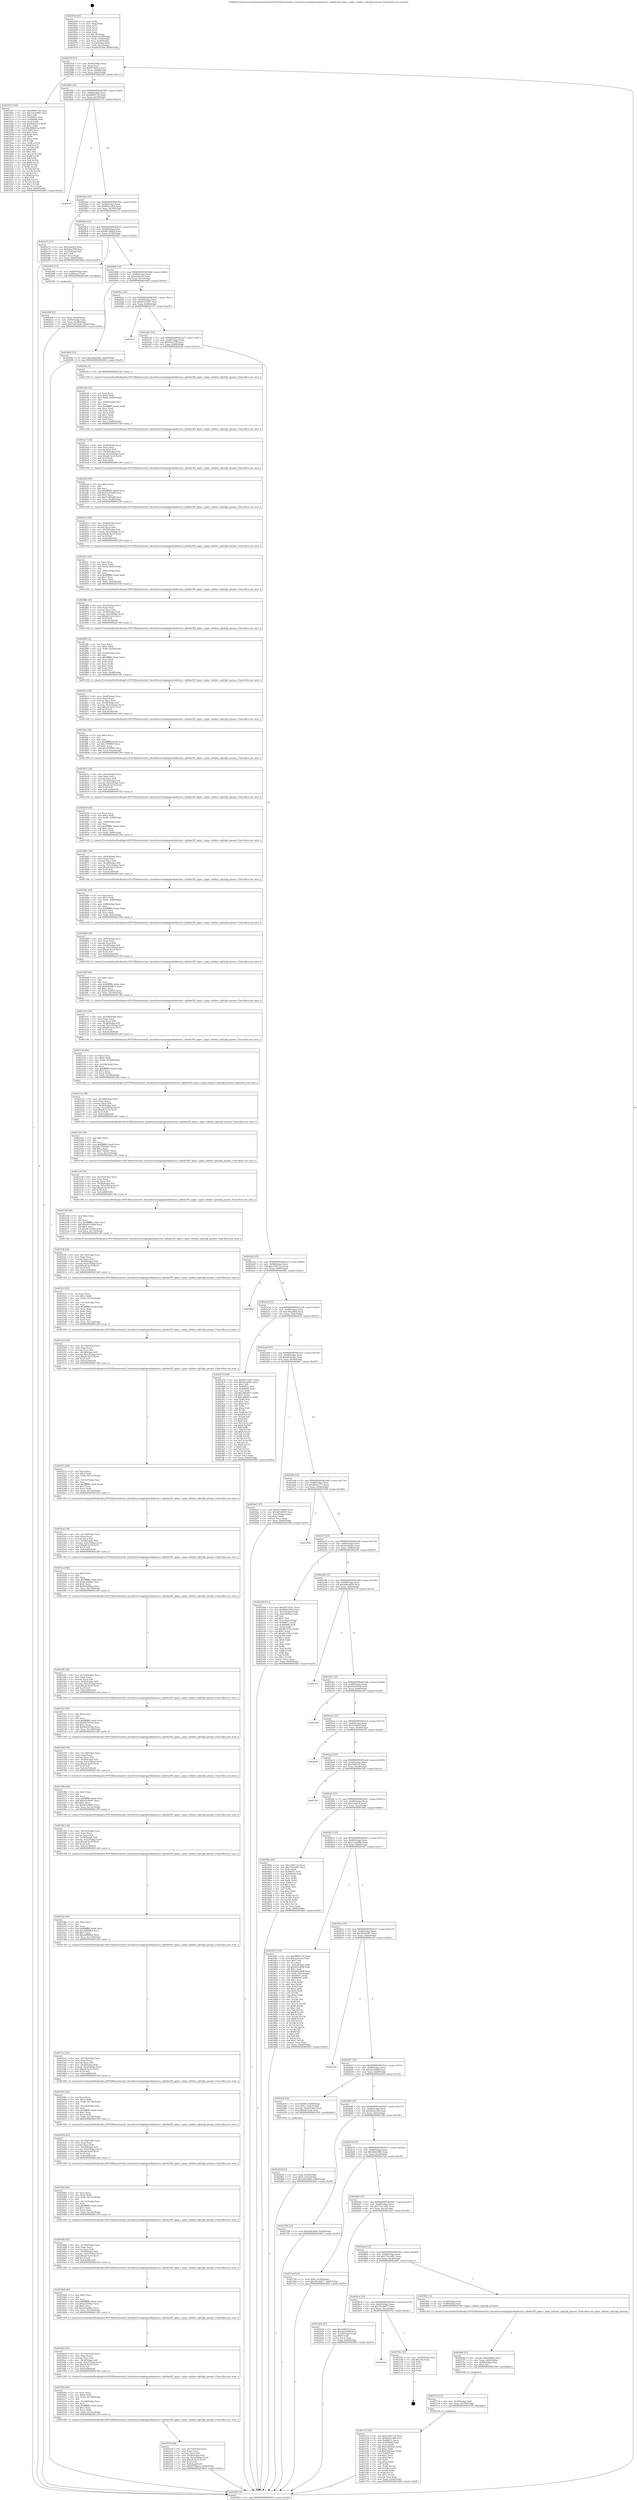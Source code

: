 digraph "0x402950" {
  label = "0x402950 (/mnt/c/Users/mathe/Desktop/tcc/POCII/binaries/extr_linuxdriversstagingmediadavinci_vpfedm365_ipipe.c_ipipe_validate_rgb2rgb_params_Final-ollvm.out::main(0))"
  labelloc = "t"
  node[shape=record]

  Entry [label="",width=0.3,height=0.3,shape=circle,fillcolor=black,style=filled]
  "0x40297d" [label="{
     0x40297d [23]\l
     | [instrs]\l
     &nbsp;&nbsp;0x40297d \<+3\>: mov -0x64(%rbp),%eax\l
     &nbsp;&nbsp;0x402980 \<+2\>: mov %eax,%ecx\l
     &nbsp;&nbsp;0x402982 \<+6\>: sub $0x8750fecd,%ecx\l
     &nbsp;&nbsp;0x402988 \<+3\>: mov %eax,-0x68(%rbp)\l
     &nbsp;&nbsp;0x40298b \<+3\>: mov %ecx,-0x6c(%rbp)\l
     &nbsp;&nbsp;0x40298e \<+6\>: je 0000000000403567 \<main+0xc17\>\l
  }"]
  "0x403567" [label="{
     0x403567 [144]\l
     | [instrs]\l
     &nbsp;&nbsp;0x403567 \<+5\>: mov $0x88f94734,%eax\l
     &nbsp;&nbsp;0x40356c \<+5\>: mov $0x1ae2a69b,%ecx\l
     &nbsp;&nbsp;0x403571 \<+2\>: mov $0x1,%dl\l
     &nbsp;&nbsp;0x403573 \<+7\>: mov 0x40607c,%esi\l
     &nbsp;&nbsp;0x40357a \<+7\>: mov 0x406084,%edi\l
     &nbsp;&nbsp;0x403581 \<+3\>: mov %esi,%r8d\l
     &nbsp;&nbsp;0x403584 \<+7\>: add $0x9fdb45ce,%r8d\l
     &nbsp;&nbsp;0x40358b \<+4\>: sub $0x1,%r8d\l
     &nbsp;&nbsp;0x40358f \<+7\>: sub $0x9fdb45ce,%r8d\l
     &nbsp;&nbsp;0x403596 \<+4\>: imul %r8d,%esi\l
     &nbsp;&nbsp;0x40359a \<+3\>: and $0x1,%esi\l
     &nbsp;&nbsp;0x40359d \<+3\>: cmp $0x0,%esi\l
     &nbsp;&nbsp;0x4035a0 \<+4\>: sete %r9b\l
     &nbsp;&nbsp;0x4035a4 \<+3\>: cmp $0xa,%edi\l
     &nbsp;&nbsp;0x4035a7 \<+4\>: setl %r10b\l
     &nbsp;&nbsp;0x4035ab \<+3\>: mov %r9b,%r11b\l
     &nbsp;&nbsp;0x4035ae \<+4\>: xor $0xff,%r11b\l
     &nbsp;&nbsp;0x4035b2 \<+3\>: mov %r10b,%bl\l
     &nbsp;&nbsp;0x4035b5 \<+3\>: xor $0xff,%bl\l
     &nbsp;&nbsp;0x4035b8 \<+3\>: xor $0x1,%dl\l
     &nbsp;&nbsp;0x4035bb \<+3\>: mov %r11b,%r14b\l
     &nbsp;&nbsp;0x4035be \<+4\>: and $0xff,%r14b\l
     &nbsp;&nbsp;0x4035c2 \<+3\>: and %dl,%r9b\l
     &nbsp;&nbsp;0x4035c5 \<+3\>: mov %bl,%r15b\l
     &nbsp;&nbsp;0x4035c8 \<+4\>: and $0xff,%r15b\l
     &nbsp;&nbsp;0x4035cc \<+3\>: and %dl,%r10b\l
     &nbsp;&nbsp;0x4035cf \<+3\>: or %r9b,%r14b\l
     &nbsp;&nbsp;0x4035d2 \<+3\>: or %r10b,%r15b\l
     &nbsp;&nbsp;0x4035d5 \<+3\>: xor %r15b,%r14b\l
     &nbsp;&nbsp;0x4035d8 \<+3\>: or %bl,%r11b\l
     &nbsp;&nbsp;0x4035db \<+4\>: xor $0xff,%r11b\l
     &nbsp;&nbsp;0x4035df \<+3\>: or $0x1,%dl\l
     &nbsp;&nbsp;0x4035e2 \<+3\>: and %dl,%r11b\l
     &nbsp;&nbsp;0x4035e5 \<+3\>: or %r11b,%r14b\l
     &nbsp;&nbsp;0x4035e8 \<+4\>: test $0x1,%r14b\l
     &nbsp;&nbsp;0x4035ec \<+3\>: cmovne %ecx,%eax\l
     &nbsp;&nbsp;0x4035ef \<+3\>: mov %eax,-0x64(%rbp)\l
     &nbsp;&nbsp;0x4035f2 \<+5\>: jmp 0000000000403845 \<main+0xef5\>\l
  }"]
  "0x402994" [label="{
     0x402994 [22]\l
     | [instrs]\l
     &nbsp;&nbsp;0x402994 \<+5\>: jmp 0000000000402999 \<main+0x49\>\l
     &nbsp;&nbsp;0x402999 \<+3\>: mov -0x68(%rbp),%eax\l
     &nbsp;&nbsp;0x40299c \<+5\>: sub $0x88f94734,%eax\l
     &nbsp;&nbsp;0x4029a1 \<+3\>: mov %eax,-0x70(%rbp)\l
     &nbsp;&nbsp;0x4029a4 \<+6\>: je 00000000004037f3 \<main+0xea3\>\l
  }"]
  Exit [label="",width=0.3,height=0.3,shape=circle,fillcolor=black,style=filled,peripheries=2]
  "0x4037f3" [label="{
     0x4037f3\l
  }", style=dashed]
  "0x4029aa" [label="{
     0x4029aa [22]\l
     | [instrs]\l
     &nbsp;&nbsp;0x4029aa \<+5\>: jmp 00000000004029af \<main+0x5f\>\l
     &nbsp;&nbsp;0x4029af \<+3\>: mov -0x68(%rbp),%eax\l
     &nbsp;&nbsp;0x4029b2 \<+5\>: sub $0x96dc3456,%eax\l
     &nbsp;&nbsp;0x4029b7 \<+3\>: mov %eax,-0x74(%rbp)\l
     &nbsp;&nbsp;0x4029ba \<+6\>: je 0000000000402e73 \<main+0x523\>\l
  }"]
  "0x402bdd" [label="{
     0x402bdd\l
  }", style=dashed]
  "0x402e73" [label="{
     0x402e73 [27]\l
     | [instrs]\l
     &nbsp;&nbsp;0x402e73 \<+5\>: mov $0xceab5cb,%eax\l
     &nbsp;&nbsp;0x402e78 \<+5\>: mov $0xbfaa378f,%ecx\l
     &nbsp;&nbsp;0x402e7d \<+3\>: mov -0x21(%rbp),%dl\l
     &nbsp;&nbsp;0x402e80 \<+3\>: test $0x1,%dl\l
     &nbsp;&nbsp;0x402e83 \<+3\>: cmovne %ecx,%eax\l
     &nbsp;&nbsp;0x402e86 \<+3\>: mov %eax,-0x64(%rbp)\l
     &nbsp;&nbsp;0x402e89 \<+5\>: jmp 0000000000403845 \<main+0xef5\>\l
  }"]
  "0x4029c0" [label="{
     0x4029c0 [22]\l
     | [instrs]\l
     &nbsp;&nbsp;0x4029c0 \<+5\>: jmp 00000000004029c5 \<main+0x75\>\l
     &nbsp;&nbsp;0x4029c5 \<+3\>: mov -0x68(%rbp),%eax\l
     &nbsp;&nbsp;0x4029c8 \<+5\>: sub $0x9b7568e9,%eax\l
     &nbsp;&nbsp;0x4029cd \<+3\>: mov %eax,-0x78(%rbp)\l
     &nbsp;&nbsp;0x4029d0 \<+6\>: je 0000000000402d02 \<main+0x3b2\>\l
  }"]
  "0x4037bc" [label="{
     0x4037bc [19]\l
     | [instrs]\l
     &nbsp;&nbsp;0x4037bc \<+3\>: mov -0x30(%rbp),%eax\l
     &nbsp;&nbsp;0x4037bf \<+7\>: add $0x140,%rsp\l
     &nbsp;&nbsp;0x4037c6 \<+1\>: pop %rbx\l
     &nbsp;&nbsp;0x4037c7 \<+2\>: pop %r12\l
     &nbsp;&nbsp;0x4037c9 \<+2\>: pop %r14\l
     &nbsp;&nbsp;0x4037cb \<+2\>: pop %r15\l
     &nbsp;&nbsp;0x4037cd \<+1\>: pop %rbp\l
     &nbsp;&nbsp;0x4037ce \<+1\>: ret\l
  }"]
  "0x402d02" [label="{
     0x402d02 [13]\l
     | [instrs]\l
     &nbsp;&nbsp;0x402d02 \<+4\>: mov -0x40(%rbp),%rax\l
     &nbsp;&nbsp;0x402d06 \<+4\>: mov 0x8(%rax),%rdi\l
     &nbsp;&nbsp;0x402d0a \<+5\>: call 0000000000401060 \<atoi@plt\>\l
     | [calls]\l
     &nbsp;&nbsp;0x401060 \{1\} (unknown)\l
  }"]
  "0x4029d6" [label="{
     0x4029d6 [22]\l
     | [instrs]\l
     &nbsp;&nbsp;0x4029d6 \<+5\>: jmp 00000000004029db \<main+0x8b\>\l
     &nbsp;&nbsp;0x4029db \<+3\>: mov -0x68(%rbp),%eax\l
     &nbsp;&nbsp;0x4029de \<+5\>: sub $0xaaafec5a,%eax\l
     &nbsp;&nbsp;0x4029e3 \<+3\>: mov %eax,-0x7c(%rbp)\l
     &nbsp;&nbsp;0x4029e6 \<+6\>: je 0000000000403692 \<main+0xd42\>\l
  }"]
  "0x403723" [label="{
     0x403723 [93]\l
     | [instrs]\l
     &nbsp;&nbsp;0x403723 \<+5\>: mov $0xc186112a,%eax\l
     &nbsp;&nbsp;0x403728 \<+5\>: mov $0x4b5ece96,%esi\l
     &nbsp;&nbsp;0x40372d \<+7\>: mov 0x40607c,%ecx\l
     &nbsp;&nbsp;0x403734 \<+7\>: mov 0x406084,%edx\l
     &nbsp;&nbsp;0x40373b \<+3\>: mov %ecx,%r8d\l
     &nbsp;&nbsp;0x40373e \<+7\>: add $0xf3d63ee0,%r8d\l
     &nbsp;&nbsp;0x403745 \<+4\>: sub $0x1,%r8d\l
     &nbsp;&nbsp;0x403749 \<+7\>: sub $0xf3d63ee0,%r8d\l
     &nbsp;&nbsp;0x403750 \<+4\>: imul %r8d,%ecx\l
     &nbsp;&nbsp;0x403754 \<+3\>: and $0x1,%ecx\l
     &nbsp;&nbsp;0x403757 \<+3\>: cmp $0x0,%ecx\l
     &nbsp;&nbsp;0x40375a \<+4\>: sete %r9b\l
     &nbsp;&nbsp;0x40375e \<+3\>: cmp $0xa,%edx\l
     &nbsp;&nbsp;0x403761 \<+4\>: setl %r10b\l
     &nbsp;&nbsp;0x403765 \<+3\>: mov %r9b,%r11b\l
     &nbsp;&nbsp;0x403768 \<+3\>: and %r10b,%r11b\l
     &nbsp;&nbsp;0x40376b \<+3\>: xor %r10b,%r9b\l
     &nbsp;&nbsp;0x40376e \<+3\>: or %r9b,%r11b\l
     &nbsp;&nbsp;0x403771 \<+4\>: test $0x1,%r11b\l
     &nbsp;&nbsp;0x403775 \<+3\>: cmovne %esi,%eax\l
     &nbsp;&nbsp;0x403778 \<+3\>: mov %eax,-0x64(%rbp)\l
     &nbsp;&nbsp;0x40377b \<+5\>: jmp 0000000000403845 \<main+0xef5\>\l
  }"]
  "0x403692" [label="{
     0x403692 [12]\l
     | [instrs]\l
     &nbsp;&nbsp;0x403692 \<+7\>: movl $0xc60a29bd,-0x64(%rbp)\l
     &nbsp;&nbsp;0x403699 \<+5\>: jmp 0000000000403845 \<main+0xef5\>\l
  }"]
  "0x4029ec" [label="{
     0x4029ec [22]\l
     | [instrs]\l
     &nbsp;&nbsp;0x4029ec \<+5\>: jmp 00000000004029f1 \<main+0xa1\>\l
     &nbsp;&nbsp;0x4029f1 \<+3\>: mov -0x68(%rbp),%eax\l
     &nbsp;&nbsp;0x4029f4 \<+5\>: sub $0xb971d197,%eax\l
     &nbsp;&nbsp;0x4029f9 \<+3\>: mov %eax,-0x80(%rbp)\l
     &nbsp;&nbsp;0x4029fc \<+6\>: je 00000000004037e7 \<main+0xe97\>\l
  }"]
  "0x403714" [label="{
     0x403714 [15]\l
     | [instrs]\l
     &nbsp;&nbsp;0x403714 \<+4\>: mov -0x58(%rbp),%rdi\l
     &nbsp;&nbsp;0x403718 \<+6\>: mov %eax,-0x150(%rbp)\l
     &nbsp;&nbsp;0x40371e \<+5\>: call 0000000000401030 \<free@plt\>\l
     | [calls]\l
     &nbsp;&nbsp;0x401030 \{1\} (unknown)\l
  }"]
  "0x4037e7" [label="{
     0x4037e7\l
  }", style=dashed]
  "0x402a02" [label="{
     0x402a02 [25]\l
     | [instrs]\l
     &nbsp;&nbsp;0x402a02 \<+5\>: jmp 0000000000402a07 \<main+0xb7\>\l
     &nbsp;&nbsp;0x402a07 \<+3\>: mov -0x68(%rbp),%eax\l
     &nbsp;&nbsp;0x402a0a \<+5\>: sub $0xbfaa378f,%eax\l
     &nbsp;&nbsp;0x402a0f \<+6\>: mov %eax,-0x84(%rbp)\l
     &nbsp;&nbsp;0x402a15 \<+6\>: je 0000000000402e8e \<main+0x53e\>\l
  }"]
  "0x4036fd" [label="{
     0x4036fd [23]\l
     | [instrs]\l
     &nbsp;&nbsp;0x4036fd \<+10\>: movabs $0x4040b6,%rdi\l
     &nbsp;&nbsp;0x403707 \<+3\>: mov %eax,-0x60(%rbp)\l
     &nbsp;&nbsp;0x40370a \<+3\>: mov -0x60(%rbp),%esi\l
     &nbsp;&nbsp;0x40370d \<+2\>: mov $0x0,%al\l
     &nbsp;&nbsp;0x40370f \<+5\>: call 0000000000401040 \<printf@plt\>\l
     | [calls]\l
     &nbsp;&nbsp;0x401040 \{1\} (unknown)\l
  }"]
  "0x402e8e" [label="{
     0x402e8e [5]\l
     | [instrs]\l
     &nbsp;&nbsp;0x402e8e \<+5\>: call 0000000000401160 \<next_i\>\l
     | [calls]\l
     &nbsp;&nbsp;0x401160 \{1\} (/mnt/c/Users/mathe/Desktop/tcc/POCII/binaries/extr_linuxdriversstagingmediadavinci_vpfedm365_ipipe.c_ipipe_validate_rgb2rgb_params_Final-ollvm.out::next_i)\l
  }"]
  "0x402a1b" [label="{
     0x402a1b [25]\l
     | [instrs]\l
     &nbsp;&nbsp;0x402a1b \<+5\>: jmp 0000000000402a20 \<main+0xd0\>\l
     &nbsp;&nbsp;0x402a20 \<+3\>: mov -0x68(%rbp),%eax\l
     &nbsp;&nbsp;0x402a23 \<+5\>: sub $0xc186112a,%eax\l
     &nbsp;&nbsp;0x402a28 \<+6\>: mov %eax,-0x88(%rbp)\l
     &nbsp;&nbsp;0x402a2e \<+6\>: je 000000000040380c \<main+0xebc\>\l
  }"]
  "0x402bc4" [label="{
     0x402bc4 [25]\l
     | [instrs]\l
     &nbsp;&nbsp;0x402bc4 \<+5\>: jmp 0000000000402bc9 \<main+0x279\>\l
     &nbsp;&nbsp;0x402bc9 \<+3\>: mov -0x68(%rbp),%eax\l
     &nbsp;&nbsp;0x402bcc \<+5\>: sub $0x78ce0d77,%eax\l
     &nbsp;&nbsp;0x402bd1 \<+6\>: mov %eax,-0xcc(%rbp)\l
     &nbsp;&nbsp;0x402bd7 \<+6\>: je 00000000004037bc \<main+0xe6c\>\l
  }"]
  "0x40380c" [label="{
     0x40380c\l
  }", style=dashed]
  "0x402a34" [label="{
     0x402a34 [25]\l
     | [instrs]\l
     &nbsp;&nbsp;0x402a34 \<+5\>: jmp 0000000000402a39 \<main+0xe9\>\l
     &nbsp;&nbsp;0x402a39 \<+3\>: mov -0x68(%rbp),%eax\l
     &nbsp;&nbsp;0x402a3c \<+5\>: sub $0xc60a29bd,%eax\l
     &nbsp;&nbsp;0x402a41 \<+6\>: mov %eax,-0x8c(%rbp)\l
     &nbsp;&nbsp;0x402a47 \<+6\>: je 0000000000402d74 \<main+0x424\>\l
  }"]
  "0x4036f1" [label="{
     0x4036f1 [12]\l
     | [instrs]\l
     &nbsp;&nbsp;0x4036f1 \<+4\>: mov -0x58(%rbp),%rdi\l
     &nbsp;&nbsp;0x4036f5 \<+3\>: mov -0x48(%rbp),%esi\l
     &nbsp;&nbsp;0x4036f8 \<+5\>: call 0000000000401240 \<ipipe_validate_rgb2rgb_params\>\l
     | [calls]\l
     &nbsp;&nbsp;0x401240 \{1\} (/mnt/c/Users/mathe/Desktop/tcc/POCII/binaries/extr_linuxdriversstagingmediadavinci_vpfedm365_ipipe.c_ipipe_validate_rgb2rgb_params_Final-ollvm.out::ipipe_validate_rgb2rgb_params)\l
  }"]
  "0x402d74" [label="{
     0x402d74 [144]\l
     | [instrs]\l
     &nbsp;&nbsp;0x402d74 \<+5\>: mov $0xb971d197,%eax\l
     &nbsp;&nbsp;0x402d79 \<+5\>: mov $0xda2a64fe,%ecx\l
     &nbsp;&nbsp;0x402d7e \<+2\>: mov $0x1,%dl\l
     &nbsp;&nbsp;0x402d80 \<+7\>: mov 0x40607c,%esi\l
     &nbsp;&nbsp;0x402d87 \<+7\>: mov 0x406084,%edi\l
     &nbsp;&nbsp;0x402d8e \<+3\>: mov %esi,%r8d\l
     &nbsp;&nbsp;0x402d91 \<+7\>: add $0xc8bb447c,%r8d\l
     &nbsp;&nbsp;0x402d98 \<+4\>: sub $0x1,%r8d\l
     &nbsp;&nbsp;0x402d9c \<+7\>: sub $0xc8bb447c,%r8d\l
     &nbsp;&nbsp;0x402da3 \<+4\>: imul %r8d,%esi\l
     &nbsp;&nbsp;0x402da7 \<+3\>: and $0x1,%esi\l
     &nbsp;&nbsp;0x402daa \<+3\>: cmp $0x0,%esi\l
     &nbsp;&nbsp;0x402dad \<+4\>: sete %r9b\l
     &nbsp;&nbsp;0x402db1 \<+3\>: cmp $0xa,%edi\l
     &nbsp;&nbsp;0x402db4 \<+4\>: setl %r10b\l
     &nbsp;&nbsp;0x402db8 \<+3\>: mov %r9b,%r11b\l
     &nbsp;&nbsp;0x402dbb \<+4\>: xor $0xff,%r11b\l
     &nbsp;&nbsp;0x402dbf \<+3\>: mov %r10b,%bl\l
     &nbsp;&nbsp;0x402dc2 \<+3\>: xor $0xff,%bl\l
     &nbsp;&nbsp;0x402dc5 \<+3\>: xor $0x0,%dl\l
     &nbsp;&nbsp;0x402dc8 \<+3\>: mov %r11b,%r14b\l
     &nbsp;&nbsp;0x402dcb \<+4\>: and $0x0,%r14b\l
     &nbsp;&nbsp;0x402dcf \<+3\>: and %dl,%r9b\l
     &nbsp;&nbsp;0x402dd2 \<+3\>: mov %bl,%r15b\l
     &nbsp;&nbsp;0x402dd5 \<+4\>: and $0x0,%r15b\l
     &nbsp;&nbsp;0x402dd9 \<+3\>: and %dl,%r10b\l
     &nbsp;&nbsp;0x402ddc \<+3\>: or %r9b,%r14b\l
     &nbsp;&nbsp;0x402ddf \<+3\>: or %r10b,%r15b\l
     &nbsp;&nbsp;0x402de2 \<+3\>: xor %r15b,%r14b\l
     &nbsp;&nbsp;0x402de5 \<+3\>: or %bl,%r11b\l
     &nbsp;&nbsp;0x402de8 \<+4\>: xor $0xff,%r11b\l
     &nbsp;&nbsp;0x402dec \<+3\>: or $0x0,%dl\l
     &nbsp;&nbsp;0x402def \<+3\>: and %dl,%r11b\l
     &nbsp;&nbsp;0x402df2 \<+3\>: or %r11b,%r14b\l
     &nbsp;&nbsp;0x402df5 \<+4\>: test $0x1,%r14b\l
     &nbsp;&nbsp;0x402df9 \<+3\>: cmovne %ecx,%eax\l
     &nbsp;&nbsp;0x402dfc \<+3\>: mov %eax,-0x64(%rbp)\l
     &nbsp;&nbsp;0x402dff \<+5\>: jmp 0000000000403845 \<main+0xef5\>\l
  }"]
  "0x402a4d" [label="{
     0x402a4d [25]\l
     | [instrs]\l
     &nbsp;&nbsp;0x402a4d \<+5\>: jmp 0000000000402a52 \<main+0x102\>\l
     &nbsp;&nbsp;0x402a52 \<+3\>: mov -0x68(%rbp),%eax\l
     &nbsp;&nbsp;0x402a55 \<+5\>: sub $0xd45fe36e,%eax\l
     &nbsp;&nbsp;0x402a5a \<+6\>: mov %eax,-0x90(%rbp)\l
     &nbsp;&nbsp;0x402a60 \<+6\>: je 0000000000402be7 \<main+0x297\>\l
  }"]
  "0x403536" [label="{
     0x403536 [49]\l
     | [instrs]\l
     &nbsp;&nbsp;0x403536 \<+6\>: mov -0x14c(%rbp),%ecx\l
     &nbsp;&nbsp;0x40353c \<+3\>: imul %eax,%ecx\l
     &nbsp;&nbsp;0x40353f \<+3\>: movslq %ecx,%r8\l
     &nbsp;&nbsp;0x403542 \<+4\>: mov -0x58(%rbp),%r9\l
     &nbsp;&nbsp;0x403546 \<+4\>: movslq -0x5c(%rbp),%r10\l
     &nbsp;&nbsp;0x40354a \<+7\>: imul $0xa8,%r10,%r10\l
     &nbsp;&nbsp;0x403551 \<+3\>: add %r10,%r9\l
     &nbsp;&nbsp;0x403554 \<+7\>: mov %r8,0xa0(%r9)\l
     &nbsp;&nbsp;0x40355b \<+7\>: movl $0x8750fecd,-0x64(%rbp)\l
     &nbsp;&nbsp;0x403562 \<+5\>: jmp 0000000000403845 \<main+0xef5\>\l
  }"]
  "0x402be7" [label="{
     0x402be7 [27]\l
     | [instrs]\l
     &nbsp;&nbsp;0x402be7 \<+5\>: mov $0x9b7568e9,%eax\l
     &nbsp;&nbsp;0x402bec \<+5\>: mov $0x385e9297,%ecx\l
     &nbsp;&nbsp;0x402bf1 \<+3\>: mov -0x2c(%rbp),%edx\l
     &nbsp;&nbsp;0x402bf4 \<+3\>: cmp $0x2,%edx\l
     &nbsp;&nbsp;0x402bf7 \<+3\>: cmovne %ecx,%eax\l
     &nbsp;&nbsp;0x402bfa \<+3\>: mov %eax,-0x64(%rbp)\l
     &nbsp;&nbsp;0x402bfd \<+5\>: jmp 0000000000403845 \<main+0xef5\>\l
  }"]
  "0x402a66" [label="{
     0x402a66 [25]\l
     | [instrs]\l
     &nbsp;&nbsp;0x402a66 \<+5\>: jmp 0000000000402a6b \<main+0x11b\>\l
     &nbsp;&nbsp;0x402a6b \<+3\>: mov -0x68(%rbp),%eax\l
     &nbsp;&nbsp;0x402a6e \<+5\>: sub $0xd64e1177,%eax\l
     &nbsp;&nbsp;0x402a73 \<+6\>: mov %eax,-0x94(%rbp)\l
     &nbsp;&nbsp;0x402a79 \<+6\>: je 0000000000403798 \<main+0xe48\>\l
  }"]
  "0x403845" [label="{
     0x403845 [5]\l
     | [instrs]\l
     &nbsp;&nbsp;0x403845 \<+5\>: jmp 000000000040297d \<main+0x2d\>\l
  }"]
  "0x402950" [label="{
     0x402950 [45]\l
     | [instrs]\l
     &nbsp;&nbsp;0x402950 \<+1\>: push %rbp\l
     &nbsp;&nbsp;0x402951 \<+3\>: mov %rsp,%rbp\l
     &nbsp;&nbsp;0x402954 \<+2\>: push %r15\l
     &nbsp;&nbsp;0x402956 \<+2\>: push %r14\l
     &nbsp;&nbsp;0x402958 \<+2\>: push %r12\l
     &nbsp;&nbsp;0x40295a \<+1\>: push %rbx\l
     &nbsp;&nbsp;0x40295b \<+7\>: sub $0x140,%rsp\l
     &nbsp;&nbsp;0x402962 \<+7\>: movl $0x0,-0x30(%rbp)\l
     &nbsp;&nbsp;0x402969 \<+3\>: mov %edi,-0x34(%rbp)\l
     &nbsp;&nbsp;0x40296c \<+4\>: mov %rsi,-0x40(%rbp)\l
     &nbsp;&nbsp;0x402970 \<+3\>: mov -0x34(%rbp),%edi\l
     &nbsp;&nbsp;0x402973 \<+3\>: mov %edi,-0x2c(%rbp)\l
     &nbsp;&nbsp;0x402976 \<+7\>: movl $0xd45fe36e,-0x64(%rbp)\l
  }"]
  "0x402d0f" [label="{
     0x402d0f [21]\l
     | [instrs]\l
     &nbsp;&nbsp;0x402d0f \<+3\>: mov %eax,-0x44(%rbp)\l
     &nbsp;&nbsp;0x402d12 \<+3\>: mov -0x44(%rbp),%eax\l
     &nbsp;&nbsp;0x402d15 \<+3\>: mov %eax,-0x28(%rbp)\l
     &nbsp;&nbsp;0x402d18 \<+7\>: movl $0x71b15d36,-0x64(%rbp)\l
     &nbsp;&nbsp;0x402d1f \<+5\>: jmp 0000000000403845 \<main+0xef5\>\l
  }"]
  "0x40350a" [label="{
     0x40350a [44]\l
     | [instrs]\l
     &nbsp;&nbsp;0x40350a \<+2\>: xor %ecx,%ecx\l
     &nbsp;&nbsp;0x40350c \<+5\>: mov $0x2,%edx\l
     &nbsp;&nbsp;0x403511 \<+6\>: mov %edx,-0x148(%rbp)\l
     &nbsp;&nbsp;0x403517 \<+1\>: cltd\l
     &nbsp;&nbsp;0x403518 \<+6\>: mov -0x148(%rbp),%esi\l
     &nbsp;&nbsp;0x40351e \<+2\>: idiv %esi\l
     &nbsp;&nbsp;0x403520 \<+6\>: imul $0xfffffffe,%edx,%edx\l
     &nbsp;&nbsp;0x403526 \<+3\>: sub $0x1,%ecx\l
     &nbsp;&nbsp;0x403529 \<+2\>: sub %ecx,%edx\l
     &nbsp;&nbsp;0x40352b \<+6\>: mov %edx,-0x14c(%rbp)\l
     &nbsp;&nbsp;0x403531 \<+5\>: call 0000000000401160 \<next_i\>\l
     | [calls]\l
     &nbsp;&nbsp;0x401160 \{1\} (/mnt/c/Users/mathe/Desktop/tcc/POCII/binaries/extr_linuxdriversstagingmediadavinci_vpfedm365_ipipe.c_ipipe_validate_rgb2rgb_params_Final-ollvm.out::next_i)\l
  }"]
  "0x403798" [label="{
     0x403798\l
  }", style=dashed]
  "0x402a7f" [label="{
     0x402a7f [25]\l
     | [instrs]\l
     &nbsp;&nbsp;0x402a7f \<+5\>: jmp 0000000000402a84 \<main+0x134\>\l
     &nbsp;&nbsp;0x402a84 \<+3\>: mov -0x68(%rbp),%eax\l
     &nbsp;&nbsp;0x402a87 \<+5\>: sub $0xda2a64fe,%eax\l
     &nbsp;&nbsp;0x402a8c \<+6\>: mov %eax,-0x98(%rbp)\l
     &nbsp;&nbsp;0x402a92 \<+6\>: je 0000000000402e04 \<main+0x4b4\>\l
  }"]
  "0x4034e0" [label="{
     0x4034e0 [42]\l
     | [instrs]\l
     &nbsp;&nbsp;0x4034e0 \<+6\>: mov -0x144(%rbp),%ecx\l
     &nbsp;&nbsp;0x4034e6 \<+3\>: imul %eax,%ecx\l
     &nbsp;&nbsp;0x4034e9 \<+3\>: movslq %ecx,%r8\l
     &nbsp;&nbsp;0x4034ec \<+4\>: mov -0x58(%rbp),%r9\l
     &nbsp;&nbsp;0x4034f0 \<+4\>: movslq -0x5c(%rbp),%r10\l
     &nbsp;&nbsp;0x4034f4 \<+7\>: imul $0xa8,%r10,%r10\l
     &nbsp;&nbsp;0x4034fb \<+3\>: add %r10,%r9\l
     &nbsp;&nbsp;0x4034fe \<+7\>: mov %r8,0x98(%r9)\l
     &nbsp;&nbsp;0x403505 \<+5\>: call 0000000000401160 \<next_i\>\l
     | [calls]\l
     &nbsp;&nbsp;0x401160 \{1\} (/mnt/c/Users/mathe/Desktop/tcc/POCII/binaries/extr_linuxdriversstagingmediadavinci_vpfedm365_ipipe.c_ipipe_validate_rgb2rgb_params_Final-ollvm.out::next_i)\l
  }"]
  "0x402e04" [label="{
     0x402e04 [111]\l
     | [instrs]\l
     &nbsp;&nbsp;0x402e04 \<+5\>: mov $0xb971d197,%eax\l
     &nbsp;&nbsp;0x402e09 \<+5\>: mov $0x96dc3456,%ecx\l
     &nbsp;&nbsp;0x402e0e \<+3\>: mov -0x5c(%rbp),%edx\l
     &nbsp;&nbsp;0x402e11 \<+3\>: cmp -0x4c(%rbp),%edx\l
     &nbsp;&nbsp;0x402e14 \<+4\>: setl %sil\l
     &nbsp;&nbsp;0x402e18 \<+4\>: and $0x1,%sil\l
     &nbsp;&nbsp;0x402e1c \<+4\>: mov %sil,-0x21(%rbp)\l
     &nbsp;&nbsp;0x402e20 \<+7\>: mov 0x40607c,%edx\l
     &nbsp;&nbsp;0x402e27 \<+7\>: mov 0x406084,%edi\l
     &nbsp;&nbsp;0x402e2e \<+3\>: mov %edx,%r8d\l
     &nbsp;&nbsp;0x402e31 \<+7\>: add $0xd9157fc2,%r8d\l
     &nbsp;&nbsp;0x402e38 \<+4\>: sub $0x1,%r8d\l
     &nbsp;&nbsp;0x402e3c \<+7\>: sub $0xd9157fc2,%r8d\l
     &nbsp;&nbsp;0x402e43 \<+4\>: imul %r8d,%edx\l
     &nbsp;&nbsp;0x402e47 \<+3\>: and $0x1,%edx\l
     &nbsp;&nbsp;0x402e4a \<+3\>: cmp $0x0,%edx\l
     &nbsp;&nbsp;0x402e4d \<+4\>: sete %sil\l
     &nbsp;&nbsp;0x402e51 \<+3\>: cmp $0xa,%edi\l
     &nbsp;&nbsp;0x402e54 \<+4\>: setl %r9b\l
     &nbsp;&nbsp;0x402e58 \<+3\>: mov %sil,%r10b\l
     &nbsp;&nbsp;0x402e5b \<+3\>: and %r9b,%r10b\l
     &nbsp;&nbsp;0x402e5e \<+3\>: xor %r9b,%sil\l
     &nbsp;&nbsp;0x402e61 \<+3\>: or %sil,%r10b\l
     &nbsp;&nbsp;0x402e64 \<+4\>: test $0x1,%r10b\l
     &nbsp;&nbsp;0x402e68 \<+3\>: cmovne %ecx,%eax\l
     &nbsp;&nbsp;0x402e6b \<+3\>: mov %eax,-0x64(%rbp)\l
     &nbsp;&nbsp;0x402e6e \<+5\>: jmp 0000000000403845 \<main+0xef5\>\l
  }"]
  "0x402a98" [label="{
     0x402a98 [25]\l
     | [instrs]\l
     &nbsp;&nbsp;0x402a98 \<+5\>: jmp 0000000000402a9d \<main+0x14d\>\l
     &nbsp;&nbsp;0x402a9d \<+3\>: mov -0x68(%rbp),%eax\l
     &nbsp;&nbsp;0x402aa0 \<+5\>: sub $0xdd9ca699,%eax\l
     &nbsp;&nbsp;0x402aa5 \<+6\>: mov %eax,-0x9c(%rbp)\l
     &nbsp;&nbsp;0x402aab \<+6\>: je 00000000004037cf \<main+0xe7f\>\l
  }"]
  "0x4034b8" [label="{
     0x4034b8 [40]\l
     | [instrs]\l
     &nbsp;&nbsp;0x4034b8 \<+5\>: mov $0x2,%ecx\l
     &nbsp;&nbsp;0x4034bd \<+1\>: cltd\l
     &nbsp;&nbsp;0x4034be \<+2\>: idiv %ecx\l
     &nbsp;&nbsp;0x4034c0 \<+6\>: imul $0xfffffffe,%edx,%ecx\l
     &nbsp;&nbsp;0x4034c6 \<+6\>: sub $0x2e5a0dac,%ecx\l
     &nbsp;&nbsp;0x4034cc \<+3\>: add $0x1,%ecx\l
     &nbsp;&nbsp;0x4034cf \<+6\>: add $0x2e5a0dac,%ecx\l
     &nbsp;&nbsp;0x4034d5 \<+6\>: mov %ecx,-0x144(%rbp)\l
     &nbsp;&nbsp;0x4034db \<+5\>: call 0000000000401160 \<next_i\>\l
     | [calls]\l
     &nbsp;&nbsp;0x401160 \{1\} (/mnt/c/Users/mathe/Desktop/tcc/POCII/binaries/extr_linuxdriversstagingmediadavinci_vpfedm365_ipipe.c_ipipe_validate_rgb2rgb_params_Final-ollvm.out::next_i)\l
  }"]
  "0x4037cf" [label="{
     0x4037cf\l
  }", style=dashed]
  "0x402ab1" [label="{
     0x402ab1 [25]\l
     | [instrs]\l
     &nbsp;&nbsp;0x402ab1 \<+5\>: jmp 0000000000402ab6 \<main+0x166\>\l
     &nbsp;&nbsp;0x402ab6 \<+3\>: mov -0x68(%rbp),%eax\l
     &nbsp;&nbsp;0x402ab9 \<+5\>: sub $0xf24385e8,%eax\l
     &nbsp;&nbsp;0x402abe \<+6\>: mov %eax,-0xa0(%rbp)\l
     &nbsp;&nbsp;0x402ac4 \<+6\>: je 0000000000402c92 \<main+0x342\>\l
  }"]
  "0x40348e" [label="{
     0x40348e [42]\l
     | [instrs]\l
     &nbsp;&nbsp;0x40348e \<+6\>: mov -0x140(%rbp),%ecx\l
     &nbsp;&nbsp;0x403494 \<+3\>: imul %eax,%ecx\l
     &nbsp;&nbsp;0x403497 \<+3\>: movslq %ecx,%r8\l
     &nbsp;&nbsp;0x40349a \<+4\>: mov -0x58(%rbp),%r9\l
     &nbsp;&nbsp;0x40349e \<+4\>: movslq -0x5c(%rbp),%r10\l
     &nbsp;&nbsp;0x4034a2 \<+7\>: imul $0xa8,%r10,%r10\l
     &nbsp;&nbsp;0x4034a9 \<+3\>: add %r10,%r9\l
     &nbsp;&nbsp;0x4034ac \<+7\>: mov %r8,0x90(%r9)\l
     &nbsp;&nbsp;0x4034b3 \<+5\>: call 0000000000401160 \<next_i\>\l
     | [calls]\l
     &nbsp;&nbsp;0x401160 \{1\} (/mnt/c/Users/mathe/Desktop/tcc/POCII/binaries/extr_linuxdriversstagingmediadavinci_vpfedm365_ipipe.c_ipipe_validate_rgb2rgb_params_Final-ollvm.out::next_i)\l
  }"]
  "0x402c92" [label="{
     0x402c92\l
  }", style=dashed]
  "0x402aca" [label="{
     0x402aca [25]\l
     | [instrs]\l
     &nbsp;&nbsp;0x402aca \<+5\>: jmp 0000000000402acf \<main+0x17f\>\l
     &nbsp;&nbsp;0x402acf \<+3\>: mov -0x68(%rbp),%eax\l
     &nbsp;&nbsp;0x402ad2 \<+5\>: sub $0xfc2fa8ef,%eax\l
     &nbsp;&nbsp;0x402ad7 \<+6\>: mov %eax,-0xa4(%rbp)\l
     &nbsp;&nbsp;0x402add \<+6\>: je 0000000000402cf6 \<main+0x3a6\>\l
  }"]
  "0x403462" [label="{
     0x403462 [44]\l
     | [instrs]\l
     &nbsp;&nbsp;0x403462 \<+2\>: xor %ecx,%ecx\l
     &nbsp;&nbsp;0x403464 \<+5\>: mov $0x2,%edx\l
     &nbsp;&nbsp;0x403469 \<+6\>: mov %edx,-0x13c(%rbp)\l
     &nbsp;&nbsp;0x40346f \<+1\>: cltd\l
     &nbsp;&nbsp;0x403470 \<+6\>: mov -0x13c(%rbp),%esi\l
     &nbsp;&nbsp;0x403476 \<+2\>: idiv %esi\l
     &nbsp;&nbsp;0x403478 \<+6\>: imul $0xfffffffe,%edx,%edx\l
     &nbsp;&nbsp;0x40347e \<+3\>: sub $0x1,%ecx\l
     &nbsp;&nbsp;0x403481 \<+2\>: sub %ecx,%edx\l
     &nbsp;&nbsp;0x403483 \<+6\>: mov %edx,-0x140(%rbp)\l
     &nbsp;&nbsp;0x403489 \<+5\>: call 0000000000401160 \<next_i\>\l
     | [calls]\l
     &nbsp;&nbsp;0x401160 \{1\} (/mnt/c/Users/mathe/Desktop/tcc/POCII/binaries/extr_linuxdriversstagingmediadavinci_vpfedm365_ipipe.c_ipipe_validate_rgb2rgb_params_Final-ollvm.out::next_i)\l
  }"]
  "0x402cf6" [label="{
     0x402cf6\l
  }", style=dashed]
  "0x402ae3" [label="{
     0x402ae3 [25]\l
     | [instrs]\l
     &nbsp;&nbsp;0x402ae3 \<+5\>: jmp 0000000000402ae8 \<main+0x198\>\l
     &nbsp;&nbsp;0x402ae8 \<+3\>: mov -0x68(%rbp),%eax\l
     &nbsp;&nbsp;0x402aeb \<+5\>: sub $0x1b6f219,%eax\l
     &nbsp;&nbsp;0x402af0 \<+6\>: mov %eax,-0xa8(%rbp)\l
     &nbsp;&nbsp;0x402af6 \<+6\>: je 000000000040378c \<main+0xe3c\>\l
  }"]
  "0x403438" [label="{
     0x403438 [42]\l
     | [instrs]\l
     &nbsp;&nbsp;0x403438 \<+6\>: mov -0x138(%rbp),%ecx\l
     &nbsp;&nbsp;0x40343e \<+3\>: imul %eax,%ecx\l
     &nbsp;&nbsp;0x403441 \<+3\>: movslq %ecx,%r8\l
     &nbsp;&nbsp;0x403444 \<+4\>: mov -0x58(%rbp),%r9\l
     &nbsp;&nbsp;0x403448 \<+4\>: movslq -0x5c(%rbp),%r10\l
     &nbsp;&nbsp;0x40344c \<+7\>: imul $0xa8,%r10,%r10\l
     &nbsp;&nbsp;0x403453 \<+3\>: add %r10,%r9\l
     &nbsp;&nbsp;0x403456 \<+7\>: mov %r8,0x88(%r9)\l
     &nbsp;&nbsp;0x40345d \<+5\>: call 0000000000401160 \<next_i\>\l
     | [calls]\l
     &nbsp;&nbsp;0x401160 \{1\} (/mnt/c/Users/mathe/Desktop/tcc/POCII/binaries/extr_linuxdriversstagingmediadavinci_vpfedm365_ipipe.c_ipipe_validate_rgb2rgb_params_Final-ollvm.out::next_i)\l
  }"]
  "0x40378c" [label="{
     0x40378c\l
  }", style=dashed]
  "0x402afc" [label="{
     0x402afc [25]\l
     | [instrs]\l
     &nbsp;&nbsp;0x402afc \<+5\>: jmp 0000000000402b01 \<main+0x1b1\>\l
     &nbsp;&nbsp;0x402b01 \<+3\>: mov -0x68(%rbp),%eax\l
     &nbsp;&nbsp;0x402b04 \<+5\>: sub $0xceab5cb,%eax\l
     &nbsp;&nbsp;0x402b09 \<+6\>: mov %eax,-0xac(%rbp)\l
     &nbsp;&nbsp;0x402b0f \<+6\>: je 000000000040369e \<main+0xd4e\>\l
  }"]
  "0x40340c" [label="{
     0x40340c [44]\l
     | [instrs]\l
     &nbsp;&nbsp;0x40340c \<+2\>: xor %ecx,%ecx\l
     &nbsp;&nbsp;0x40340e \<+5\>: mov $0x2,%edx\l
     &nbsp;&nbsp;0x403413 \<+6\>: mov %edx,-0x134(%rbp)\l
     &nbsp;&nbsp;0x403419 \<+1\>: cltd\l
     &nbsp;&nbsp;0x40341a \<+6\>: mov -0x134(%rbp),%esi\l
     &nbsp;&nbsp;0x403420 \<+2\>: idiv %esi\l
     &nbsp;&nbsp;0x403422 \<+6\>: imul $0xfffffffe,%edx,%edx\l
     &nbsp;&nbsp;0x403428 \<+3\>: sub $0x1,%ecx\l
     &nbsp;&nbsp;0x40342b \<+2\>: sub %ecx,%edx\l
     &nbsp;&nbsp;0x40342d \<+6\>: mov %edx,-0x138(%rbp)\l
     &nbsp;&nbsp;0x403433 \<+5\>: call 0000000000401160 \<next_i\>\l
     | [calls]\l
     &nbsp;&nbsp;0x401160 \{1\} (/mnt/c/Users/mathe/Desktop/tcc/POCII/binaries/extr_linuxdriversstagingmediadavinci_vpfedm365_ipipe.c_ipipe_validate_rgb2rgb_params_Final-ollvm.out::next_i)\l
  }"]
  "0x40369e" [label="{
     0x40369e [83]\l
     | [instrs]\l
     &nbsp;&nbsp;0x40369e \<+5\>: mov $0xc186112a,%eax\l
     &nbsp;&nbsp;0x4036a3 \<+5\>: mov $0x77b2a807,%ecx\l
     &nbsp;&nbsp;0x4036a8 \<+2\>: xor %edx,%edx\l
     &nbsp;&nbsp;0x4036aa \<+7\>: mov 0x40607c,%esi\l
     &nbsp;&nbsp;0x4036b1 \<+7\>: mov 0x406084,%edi\l
     &nbsp;&nbsp;0x4036b8 \<+3\>: sub $0x1,%edx\l
     &nbsp;&nbsp;0x4036bb \<+3\>: mov %esi,%r8d\l
     &nbsp;&nbsp;0x4036be \<+3\>: add %edx,%r8d\l
     &nbsp;&nbsp;0x4036c1 \<+4\>: imul %r8d,%esi\l
     &nbsp;&nbsp;0x4036c5 \<+3\>: and $0x1,%esi\l
     &nbsp;&nbsp;0x4036c8 \<+3\>: cmp $0x0,%esi\l
     &nbsp;&nbsp;0x4036cb \<+4\>: sete %r9b\l
     &nbsp;&nbsp;0x4036cf \<+3\>: cmp $0xa,%edi\l
     &nbsp;&nbsp;0x4036d2 \<+4\>: setl %r10b\l
     &nbsp;&nbsp;0x4036d6 \<+3\>: mov %r9b,%r11b\l
     &nbsp;&nbsp;0x4036d9 \<+3\>: and %r10b,%r11b\l
     &nbsp;&nbsp;0x4036dc \<+3\>: xor %r10b,%r9b\l
     &nbsp;&nbsp;0x4036df \<+3\>: or %r9b,%r11b\l
     &nbsp;&nbsp;0x4036e2 \<+4\>: test $0x1,%r11b\l
     &nbsp;&nbsp;0x4036e6 \<+3\>: cmovne %ecx,%eax\l
     &nbsp;&nbsp;0x4036e9 \<+3\>: mov %eax,-0x64(%rbp)\l
     &nbsp;&nbsp;0x4036ec \<+5\>: jmp 0000000000403845 \<main+0xef5\>\l
  }"]
  "0x402b15" [label="{
     0x402b15 [25]\l
     | [instrs]\l
     &nbsp;&nbsp;0x402b15 \<+5\>: jmp 0000000000402b1a \<main+0x1ca\>\l
     &nbsp;&nbsp;0x402b1a \<+3\>: mov -0x68(%rbp),%eax\l
     &nbsp;&nbsp;0x402b1d \<+5\>: sub $0x1ae2a69b,%eax\l
     &nbsp;&nbsp;0x402b22 \<+6\>: mov %eax,-0xb0(%rbp)\l
     &nbsp;&nbsp;0x402b28 \<+6\>: je 00000000004035f7 \<main+0xca7\>\l
  }"]
  "0x4033e2" [label="{
     0x4033e2 [42]\l
     | [instrs]\l
     &nbsp;&nbsp;0x4033e2 \<+6\>: mov -0x130(%rbp),%ecx\l
     &nbsp;&nbsp;0x4033e8 \<+3\>: imul %eax,%ecx\l
     &nbsp;&nbsp;0x4033eb \<+3\>: movslq %ecx,%r8\l
     &nbsp;&nbsp;0x4033ee \<+4\>: mov -0x58(%rbp),%r9\l
     &nbsp;&nbsp;0x4033f2 \<+4\>: movslq -0x5c(%rbp),%r10\l
     &nbsp;&nbsp;0x4033f6 \<+7\>: imul $0xa8,%r10,%r10\l
     &nbsp;&nbsp;0x4033fd \<+3\>: add %r10,%r9\l
     &nbsp;&nbsp;0x403400 \<+7\>: mov %r8,0x80(%r9)\l
     &nbsp;&nbsp;0x403407 \<+5\>: call 0000000000401160 \<next_i\>\l
     | [calls]\l
     &nbsp;&nbsp;0x401160 \{1\} (/mnt/c/Users/mathe/Desktop/tcc/POCII/binaries/extr_linuxdriversstagingmediadavinci_vpfedm365_ipipe.c_ipipe_validate_rgb2rgb_params_Final-ollvm.out::next_i)\l
  }"]
  "0x4035f7" [label="{
     0x4035f7 [155]\l
     | [instrs]\l
     &nbsp;&nbsp;0x4035f7 \<+5\>: mov $0x88f94734,%eax\l
     &nbsp;&nbsp;0x4035fc \<+5\>: mov $0xaaafec5a,%ecx\l
     &nbsp;&nbsp;0x403601 \<+2\>: mov $0x1,%dl\l
     &nbsp;&nbsp;0x403603 \<+2\>: xor %esi,%esi\l
     &nbsp;&nbsp;0x403605 \<+3\>: mov -0x5c(%rbp),%edi\l
     &nbsp;&nbsp;0x403608 \<+6\>: sub $0xb05ad69f,%edi\l
     &nbsp;&nbsp;0x40360e \<+3\>: add $0x1,%edi\l
     &nbsp;&nbsp;0x403611 \<+6\>: add $0xb05ad69f,%edi\l
     &nbsp;&nbsp;0x403617 \<+3\>: mov %edi,-0x5c(%rbp)\l
     &nbsp;&nbsp;0x40361a \<+7\>: mov 0x40607c,%edi\l
     &nbsp;&nbsp;0x403621 \<+8\>: mov 0x406084,%r8d\l
     &nbsp;&nbsp;0x403629 \<+3\>: sub $0x1,%esi\l
     &nbsp;&nbsp;0x40362c \<+3\>: mov %edi,%r9d\l
     &nbsp;&nbsp;0x40362f \<+3\>: add %esi,%r9d\l
     &nbsp;&nbsp;0x403632 \<+4\>: imul %r9d,%edi\l
     &nbsp;&nbsp;0x403636 \<+3\>: and $0x1,%edi\l
     &nbsp;&nbsp;0x403639 \<+3\>: cmp $0x0,%edi\l
     &nbsp;&nbsp;0x40363c \<+4\>: sete %r10b\l
     &nbsp;&nbsp;0x403640 \<+4\>: cmp $0xa,%r8d\l
     &nbsp;&nbsp;0x403644 \<+4\>: setl %r11b\l
     &nbsp;&nbsp;0x403648 \<+3\>: mov %r10b,%bl\l
     &nbsp;&nbsp;0x40364b \<+3\>: xor $0xff,%bl\l
     &nbsp;&nbsp;0x40364e \<+3\>: mov %r11b,%r14b\l
     &nbsp;&nbsp;0x403651 \<+4\>: xor $0xff,%r14b\l
     &nbsp;&nbsp;0x403655 \<+3\>: xor $0x1,%dl\l
     &nbsp;&nbsp;0x403658 \<+3\>: mov %bl,%r15b\l
     &nbsp;&nbsp;0x40365b \<+4\>: and $0xff,%r15b\l
     &nbsp;&nbsp;0x40365f \<+3\>: and %dl,%r10b\l
     &nbsp;&nbsp;0x403662 \<+3\>: mov %r14b,%r12b\l
     &nbsp;&nbsp;0x403665 \<+4\>: and $0xff,%r12b\l
     &nbsp;&nbsp;0x403669 \<+3\>: and %dl,%r11b\l
     &nbsp;&nbsp;0x40366c \<+3\>: or %r10b,%r15b\l
     &nbsp;&nbsp;0x40366f \<+3\>: or %r11b,%r12b\l
     &nbsp;&nbsp;0x403672 \<+3\>: xor %r12b,%r15b\l
     &nbsp;&nbsp;0x403675 \<+3\>: or %r14b,%bl\l
     &nbsp;&nbsp;0x403678 \<+3\>: xor $0xff,%bl\l
     &nbsp;&nbsp;0x40367b \<+3\>: or $0x1,%dl\l
     &nbsp;&nbsp;0x40367e \<+2\>: and %dl,%bl\l
     &nbsp;&nbsp;0x403680 \<+3\>: or %bl,%r15b\l
     &nbsp;&nbsp;0x403683 \<+4\>: test $0x1,%r15b\l
     &nbsp;&nbsp;0x403687 \<+3\>: cmovne %ecx,%eax\l
     &nbsp;&nbsp;0x40368a \<+3\>: mov %eax,-0x64(%rbp)\l
     &nbsp;&nbsp;0x40368d \<+5\>: jmp 0000000000403845 \<main+0xef5\>\l
  }"]
  "0x402b2e" [label="{
     0x402b2e [25]\l
     | [instrs]\l
     &nbsp;&nbsp;0x402b2e \<+5\>: jmp 0000000000402b33 \<main+0x1e3\>\l
     &nbsp;&nbsp;0x402b33 \<+3\>: mov -0x68(%rbp),%eax\l
     &nbsp;&nbsp;0x402b36 \<+5\>: sub $0x385e9297,%eax\l
     &nbsp;&nbsp;0x402b3b \<+6\>: mov %eax,-0xb4(%rbp)\l
     &nbsp;&nbsp;0x402b41 \<+6\>: je 0000000000402c02 \<main+0x2b2\>\l
  }"]
  "0x4033ba" [label="{
     0x4033ba [40]\l
     | [instrs]\l
     &nbsp;&nbsp;0x4033ba \<+5\>: mov $0x2,%ecx\l
     &nbsp;&nbsp;0x4033bf \<+1\>: cltd\l
     &nbsp;&nbsp;0x4033c0 \<+2\>: idiv %ecx\l
     &nbsp;&nbsp;0x4033c2 \<+6\>: imul $0xfffffffe,%edx,%ecx\l
     &nbsp;&nbsp;0x4033c8 \<+6\>: add $0xcbf989b3,%ecx\l
     &nbsp;&nbsp;0x4033ce \<+3\>: add $0x1,%ecx\l
     &nbsp;&nbsp;0x4033d1 \<+6\>: sub $0xcbf989b3,%ecx\l
     &nbsp;&nbsp;0x4033d7 \<+6\>: mov %ecx,-0x130(%rbp)\l
     &nbsp;&nbsp;0x4033dd \<+5\>: call 0000000000401160 \<next_i\>\l
     | [calls]\l
     &nbsp;&nbsp;0x401160 \{1\} (/mnt/c/Users/mathe/Desktop/tcc/POCII/binaries/extr_linuxdriversstagingmediadavinci_vpfedm365_ipipe.c_ipipe_validate_rgb2rgb_params_Final-ollvm.out::next_i)\l
  }"]
  "0x402c02" [label="{
     0x402c02\l
  }", style=dashed]
  "0x402b47" [label="{
     0x402b47 [25]\l
     | [instrs]\l
     &nbsp;&nbsp;0x402b47 \<+5\>: jmp 0000000000402b4c \<main+0x1fc\>\l
     &nbsp;&nbsp;0x402b4c \<+3\>: mov -0x68(%rbp),%eax\l
     &nbsp;&nbsp;0x402b4f \<+5\>: sub $0x3a21689f,%eax\l
     &nbsp;&nbsp;0x402b54 \<+6\>: mov %eax,-0xb8(%rbp)\l
     &nbsp;&nbsp;0x402b5a \<+6\>: je 0000000000402d3f \<main+0x3ef\>\l
  }"]
  "0x403393" [label="{
     0x403393 [39]\l
     | [instrs]\l
     &nbsp;&nbsp;0x403393 \<+6\>: mov -0x12c(%rbp),%ecx\l
     &nbsp;&nbsp;0x403399 \<+3\>: imul %eax,%ecx\l
     &nbsp;&nbsp;0x40339c \<+3\>: movslq %ecx,%r8\l
     &nbsp;&nbsp;0x40339f \<+4\>: mov -0x58(%rbp),%r9\l
     &nbsp;&nbsp;0x4033a3 \<+4\>: movslq -0x5c(%rbp),%r10\l
     &nbsp;&nbsp;0x4033a7 \<+7\>: imul $0xa8,%r10,%r10\l
     &nbsp;&nbsp;0x4033ae \<+3\>: add %r10,%r9\l
     &nbsp;&nbsp;0x4033b1 \<+4\>: mov %r8,0x78(%r9)\l
     &nbsp;&nbsp;0x4033b5 \<+5\>: call 0000000000401160 \<next_i\>\l
     | [calls]\l
     &nbsp;&nbsp;0x401160 \{1\} (/mnt/c/Users/mathe/Desktop/tcc/POCII/binaries/extr_linuxdriversstagingmediadavinci_vpfedm365_ipipe.c_ipipe_validate_rgb2rgb_params_Final-ollvm.out::next_i)\l
  }"]
  "0x402d3f" [label="{
     0x402d3f [30]\l
     | [instrs]\l
     &nbsp;&nbsp;0x402d3f \<+7\>: movl $0x64,-0x48(%rbp)\l
     &nbsp;&nbsp;0x402d46 \<+7\>: movl $0x1,-0x4c(%rbp)\l
     &nbsp;&nbsp;0x402d4d \<+4\>: movslq -0x4c(%rbp),%rax\l
     &nbsp;&nbsp;0x402d51 \<+7\>: imul $0xa8,%rax,%rdi\l
     &nbsp;&nbsp;0x402d58 \<+5\>: call 0000000000401050 \<malloc@plt\>\l
     | [calls]\l
     &nbsp;&nbsp;0x401050 \{1\} (unknown)\l
  }"]
  "0x402b60" [label="{
     0x402b60 [25]\l
     | [instrs]\l
     &nbsp;&nbsp;0x402b60 \<+5\>: jmp 0000000000402b65 \<main+0x215\>\l
     &nbsp;&nbsp;0x402b65 \<+3\>: mov -0x68(%rbp),%eax\l
     &nbsp;&nbsp;0x402b68 \<+5\>: sub $0x4b5ece96,%eax\l
     &nbsp;&nbsp;0x402b6d \<+6\>: mov %eax,-0xbc(%rbp)\l
     &nbsp;&nbsp;0x402b73 \<+6\>: je 0000000000403780 \<main+0xe30\>\l
  }"]
  "0x40336b" [label="{
     0x40336b [40]\l
     | [instrs]\l
     &nbsp;&nbsp;0x40336b \<+5\>: mov $0x2,%ecx\l
     &nbsp;&nbsp;0x403370 \<+1\>: cltd\l
     &nbsp;&nbsp;0x403371 \<+2\>: idiv %ecx\l
     &nbsp;&nbsp;0x403373 \<+6\>: imul $0xfffffffe,%edx,%ecx\l
     &nbsp;&nbsp;0x403379 \<+6\>: add $0xb3ec8d07,%ecx\l
     &nbsp;&nbsp;0x40337f \<+3\>: add $0x1,%ecx\l
     &nbsp;&nbsp;0x403382 \<+6\>: sub $0xb3ec8d07,%ecx\l
     &nbsp;&nbsp;0x403388 \<+6\>: mov %ecx,-0x12c(%rbp)\l
     &nbsp;&nbsp;0x40338e \<+5\>: call 0000000000401160 \<next_i\>\l
     | [calls]\l
     &nbsp;&nbsp;0x401160 \{1\} (/mnt/c/Users/mathe/Desktop/tcc/POCII/binaries/extr_linuxdriversstagingmediadavinci_vpfedm365_ipipe.c_ipipe_validate_rgb2rgb_params_Final-ollvm.out::next_i)\l
  }"]
  "0x403780" [label="{
     0x403780 [12]\l
     | [instrs]\l
     &nbsp;&nbsp;0x403780 \<+7\>: movl $0x4bfd3484,-0x64(%rbp)\l
     &nbsp;&nbsp;0x403787 \<+5\>: jmp 0000000000403845 \<main+0xef5\>\l
  }"]
  "0x402b79" [label="{
     0x402b79 [25]\l
     | [instrs]\l
     &nbsp;&nbsp;0x402b79 \<+5\>: jmp 0000000000402b7e \<main+0x22e\>\l
     &nbsp;&nbsp;0x402b7e \<+3\>: mov -0x68(%rbp),%eax\l
     &nbsp;&nbsp;0x402b81 \<+5\>: sub $0x4bfd3484,%eax\l
     &nbsp;&nbsp;0x402b86 \<+6\>: mov %eax,-0xc0(%rbp)\l
     &nbsp;&nbsp;0x402b8c \<+6\>: je 00000000004037a9 \<main+0xe59\>\l
  }"]
  "0x403344" [label="{
     0x403344 [39]\l
     | [instrs]\l
     &nbsp;&nbsp;0x403344 \<+6\>: mov -0x128(%rbp),%ecx\l
     &nbsp;&nbsp;0x40334a \<+3\>: imul %eax,%ecx\l
     &nbsp;&nbsp;0x40334d \<+3\>: movslq %ecx,%r8\l
     &nbsp;&nbsp;0x403350 \<+4\>: mov -0x58(%rbp),%r9\l
     &nbsp;&nbsp;0x403354 \<+4\>: movslq -0x5c(%rbp),%r10\l
     &nbsp;&nbsp;0x403358 \<+7\>: imul $0xa8,%r10,%r10\l
     &nbsp;&nbsp;0x40335f \<+3\>: add %r10,%r9\l
     &nbsp;&nbsp;0x403362 \<+4\>: mov %r8,0x70(%r9)\l
     &nbsp;&nbsp;0x403366 \<+5\>: call 0000000000401160 \<next_i\>\l
     | [calls]\l
     &nbsp;&nbsp;0x401160 \{1\} (/mnt/c/Users/mathe/Desktop/tcc/POCII/binaries/extr_linuxdriversstagingmediadavinci_vpfedm365_ipipe.c_ipipe_validate_rgb2rgb_params_Final-ollvm.out::next_i)\l
  }"]
  "0x4037a9" [label="{
     0x4037a9 [19]\l
     | [instrs]\l
     &nbsp;&nbsp;0x4037a9 \<+7\>: movl $0x0,-0x30(%rbp)\l
     &nbsp;&nbsp;0x4037b0 \<+7\>: movl $0x78ce0d77,-0x64(%rbp)\l
     &nbsp;&nbsp;0x4037b7 \<+5\>: jmp 0000000000403845 \<main+0xef5\>\l
  }"]
  "0x402b92" [label="{
     0x402b92 [25]\l
     | [instrs]\l
     &nbsp;&nbsp;0x402b92 \<+5\>: jmp 0000000000402b97 \<main+0x247\>\l
     &nbsp;&nbsp;0x402b97 \<+3\>: mov -0x68(%rbp),%eax\l
     &nbsp;&nbsp;0x402b9a \<+5\>: sub $0x71b15d36,%eax\l
     &nbsp;&nbsp;0x402b9f \<+6\>: mov %eax,-0xc4(%rbp)\l
     &nbsp;&nbsp;0x402ba5 \<+6\>: je 0000000000402d24 \<main+0x3d4\>\l
  }"]
  "0x40331c" [label="{
     0x40331c [40]\l
     | [instrs]\l
     &nbsp;&nbsp;0x40331c \<+5\>: mov $0x2,%ecx\l
     &nbsp;&nbsp;0x403321 \<+1\>: cltd\l
     &nbsp;&nbsp;0x403322 \<+2\>: idiv %ecx\l
     &nbsp;&nbsp;0x403324 \<+6\>: imul $0xfffffffe,%edx,%ecx\l
     &nbsp;&nbsp;0x40332a \<+6\>: sub $0x9915d7bb,%ecx\l
     &nbsp;&nbsp;0x403330 \<+3\>: add $0x1,%ecx\l
     &nbsp;&nbsp;0x403333 \<+6\>: add $0x9915d7bb,%ecx\l
     &nbsp;&nbsp;0x403339 \<+6\>: mov %ecx,-0x128(%rbp)\l
     &nbsp;&nbsp;0x40333f \<+5\>: call 0000000000401160 \<next_i\>\l
     | [calls]\l
     &nbsp;&nbsp;0x401160 \{1\} (/mnt/c/Users/mathe/Desktop/tcc/POCII/binaries/extr_linuxdriversstagingmediadavinci_vpfedm365_ipipe.c_ipipe_validate_rgb2rgb_params_Final-ollvm.out::next_i)\l
  }"]
  "0x402d24" [label="{
     0x402d24 [27]\l
     | [instrs]\l
     &nbsp;&nbsp;0x402d24 \<+5\>: mov $0x1b6f219,%eax\l
     &nbsp;&nbsp;0x402d29 \<+5\>: mov $0x3a21689f,%ecx\l
     &nbsp;&nbsp;0x402d2e \<+3\>: mov -0x28(%rbp),%edx\l
     &nbsp;&nbsp;0x402d31 \<+3\>: cmp $0x0,%edx\l
     &nbsp;&nbsp;0x402d34 \<+3\>: cmove %ecx,%eax\l
     &nbsp;&nbsp;0x402d37 \<+3\>: mov %eax,-0x64(%rbp)\l
     &nbsp;&nbsp;0x402d3a \<+5\>: jmp 0000000000403845 \<main+0xef5\>\l
  }"]
  "0x402bab" [label="{
     0x402bab [25]\l
     | [instrs]\l
     &nbsp;&nbsp;0x402bab \<+5\>: jmp 0000000000402bb0 \<main+0x260\>\l
     &nbsp;&nbsp;0x402bb0 \<+3\>: mov -0x68(%rbp),%eax\l
     &nbsp;&nbsp;0x402bb3 \<+5\>: sub $0x77b2a807,%eax\l
     &nbsp;&nbsp;0x402bb8 \<+6\>: mov %eax,-0xc8(%rbp)\l
     &nbsp;&nbsp;0x402bbe \<+6\>: je 00000000004036f1 \<main+0xda1\>\l
  }"]
  "0x402d5d" [label="{
     0x402d5d [23]\l
     | [instrs]\l
     &nbsp;&nbsp;0x402d5d \<+4\>: mov %rax,-0x58(%rbp)\l
     &nbsp;&nbsp;0x402d61 \<+7\>: movl $0x0,-0x5c(%rbp)\l
     &nbsp;&nbsp;0x402d68 \<+7\>: movl $0xc60a29bd,-0x64(%rbp)\l
     &nbsp;&nbsp;0x402d6f \<+5\>: jmp 0000000000403845 \<main+0xef5\>\l
  }"]
  "0x402e93" [label="{
     0x402e93 [52]\l
     | [instrs]\l
     &nbsp;&nbsp;0x402e93 \<+2\>: xor %ecx,%ecx\l
     &nbsp;&nbsp;0x402e95 \<+5\>: mov $0x2,%edx\l
     &nbsp;&nbsp;0x402e9a \<+6\>: mov %edx,-0xd0(%rbp)\l
     &nbsp;&nbsp;0x402ea0 \<+1\>: cltd\l
     &nbsp;&nbsp;0x402ea1 \<+6\>: mov -0xd0(%rbp),%esi\l
     &nbsp;&nbsp;0x402ea7 \<+2\>: idiv %esi\l
     &nbsp;&nbsp;0x402ea9 \<+6\>: imul $0xfffffffe,%edx,%edx\l
     &nbsp;&nbsp;0x402eaf \<+2\>: mov %ecx,%edi\l
     &nbsp;&nbsp;0x402eb1 \<+2\>: sub %edx,%edi\l
     &nbsp;&nbsp;0x402eb3 \<+2\>: mov %ecx,%edx\l
     &nbsp;&nbsp;0x402eb5 \<+3\>: sub $0x1,%edx\l
     &nbsp;&nbsp;0x402eb8 \<+2\>: add %edx,%edi\l
     &nbsp;&nbsp;0x402eba \<+2\>: sub %edi,%ecx\l
     &nbsp;&nbsp;0x402ebc \<+6\>: mov %ecx,-0xd4(%rbp)\l
     &nbsp;&nbsp;0x402ec2 \<+5\>: call 0000000000401160 \<next_i\>\l
     | [calls]\l
     &nbsp;&nbsp;0x401160 \{1\} (/mnt/c/Users/mathe/Desktop/tcc/POCII/binaries/extr_linuxdriversstagingmediadavinci_vpfedm365_ipipe.c_ipipe_validate_rgb2rgb_params_Final-ollvm.out::next_i)\l
  }"]
  "0x402ec7" [label="{
     0x402ec7 [38]\l
     | [instrs]\l
     &nbsp;&nbsp;0x402ec7 \<+6\>: mov -0xd4(%rbp),%ecx\l
     &nbsp;&nbsp;0x402ecd \<+3\>: imul %eax,%ecx\l
     &nbsp;&nbsp;0x402ed0 \<+3\>: movslq %ecx,%r8\l
     &nbsp;&nbsp;0x402ed3 \<+4\>: mov -0x58(%rbp),%r9\l
     &nbsp;&nbsp;0x402ed7 \<+4\>: movslq -0x5c(%rbp),%r10\l
     &nbsp;&nbsp;0x402edb \<+7\>: imul $0xa8,%r10,%r10\l
     &nbsp;&nbsp;0x402ee2 \<+3\>: add %r10,%r9\l
     &nbsp;&nbsp;0x402ee5 \<+3\>: mov %r8,(%r9)\l
     &nbsp;&nbsp;0x402ee8 \<+5\>: call 0000000000401160 \<next_i\>\l
     | [calls]\l
     &nbsp;&nbsp;0x401160 \{1\} (/mnt/c/Users/mathe/Desktop/tcc/POCII/binaries/extr_linuxdriversstagingmediadavinci_vpfedm365_ipipe.c_ipipe_validate_rgb2rgb_params_Final-ollvm.out::next_i)\l
  }"]
  "0x402eed" [label="{
     0x402eed [40]\l
     | [instrs]\l
     &nbsp;&nbsp;0x402eed \<+5\>: mov $0x2,%ecx\l
     &nbsp;&nbsp;0x402ef2 \<+1\>: cltd\l
     &nbsp;&nbsp;0x402ef3 \<+2\>: idiv %ecx\l
     &nbsp;&nbsp;0x402ef5 \<+6\>: imul $0xfffffffe,%edx,%ecx\l
     &nbsp;&nbsp;0x402efb \<+6\>: add $0x51a93e89,%ecx\l
     &nbsp;&nbsp;0x402f01 \<+3\>: add $0x1,%ecx\l
     &nbsp;&nbsp;0x402f04 \<+6\>: sub $0x51a93e89,%ecx\l
     &nbsp;&nbsp;0x402f0a \<+6\>: mov %ecx,-0xd8(%rbp)\l
     &nbsp;&nbsp;0x402f10 \<+5\>: call 0000000000401160 \<next_i\>\l
     | [calls]\l
     &nbsp;&nbsp;0x401160 \{1\} (/mnt/c/Users/mathe/Desktop/tcc/POCII/binaries/extr_linuxdriversstagingmediadavinci_vpfedm365_ipipe.c_ipipe_validate_rgb2rgb_params_Final-ollvm.out::next_i)\l
  }"]
  "0x402f15" [label="{
     0x402f15 [39]\l
     | [instrs]\l
     &nbsp;&nbsp;0x402f15 \<+6\>: mov -0xd8(%rbp),%ecx\l
     &nbsp;&nbsp;0x402f1b \<+3\>: imul %eax,%ecx\l
     &nbsp;&nbsp;0x402f1e \<+3\>: movslq %ecx,%r8\l
     &nbsp;&nbsp;0x402f21 \<+4\>: mov -0x58(%rbp),%r9\l
     &nbsp;&nbsp;0x402f25 \<+4\>: movslq -0x5c(%rbp),%r10\l
     &nbsp;&nbsp;0x402f29 \<+7\>: imul $0xa8,%r10,%r10\l
     &nbsp;&nbsp;0x402f30 \<+3\>: add %r10,%r9\l
     &nbsp;&nbsp;0x402f33 \<+4\>: mov %r8,0x8(%r9)\l
     &nbsp;&nbsp;0x402f37 \<+5\>: call 0000000000401160 \<next_i\>\l
     | [calls]\l
     &nbsp;&nbsp;0x401160 \{1\} (/mnt/c/Users/mathe/Desktop/tcc/POCII/binaries/extr_linuxdriversstagingmediadavinci_vpfedm365_ipipe.c_ipipe_validate_rgb2rgb_params_Final-ollvm.out::next_i)\l
  }"]
  "0x402f3c" [label="{
     0x402f3c [44]\l
     | [instrs]\l
     &nbsp;&nbsp;0x402f3c \<+2\>: xor %ecx,%ecx\l
     &nbsp;&nbsp;0x402f3e \<+5\>: mov $0x2,%edx\l
     &nbsp;&nbsp;0x402f43 \<+6\>: mov %edx,-0xdc(%rbp)\l
     &nbsp;&nbsp;0x402f49 \<+1\>: cltd\l
     &nbsp;&nbsp;0x402f4a \<+6\>: mov -0xdc(%rbp),%esi\l
     &nbsp;&nbsp;0x402f50 \<+2\>: idiv %esi\l
     &nbsp;&nbsp;0x402f52 \<+6\>: imul $0xfffffffe,%edx,%edx\l
     &nbsp;&nbsp;0x402f58 \<+3\>: sub $0x1,%ecx\l
     &nbsp;&nbsp;0x402f5b \<+2\>: sub %ecx,%edx\l
     &nbsp;&nbsp;0x402f5d \<+6\>: mov %edx,-0xe0(%rbp)\l
     &nbsp;&nbsp;0x402f63 \<+5\>: call 0000000000401160 \<next_i\>\l
     | [calls]\l
     &nbsp;&nbsp;0x401160 \{1\} (/mnt/c/Users/mathe/Desktop/tcc/POCII/binaries/extr_linuxdriversstagingmediadavinci_vpfedm365_ipipe.c_ipipe_validate_rgb2rgb_params_Final-ollvm.out::next_i)\l
  }"]
  "0x402f68" [label="{
     0x402f68 [39]\l
     | [instrs]\l
     &nbsp;&nbsp;0x402f68 \<+6\>: mov -0xe0(%rbp),%ecx\l
     &nbsp;&nbsp;0x402f6e \<+3\>: imul %eax,%ecx\l
     &nbsp;&nbsp;0x402f71 \<+3\>: movslq %ecx,%r8\l
     &nbsp;&nbsp;0x402f74 \<+4\>: mov -0x58(%rbp),%r9\l
     &nbsp;&nbsp;0x402f78 \<+4\>: movslq -0x5c(%rbp),%r10\l
     &nbsp;&nbsp;0x402f7c \<+7\>: imul $0xa8,%r10,%r10\l
     &nbsp;&nbsp;0x402f83 \<+3\>: add %r10,%r9\l
     &nbsp;&nbsp;0x402f86 \<+4\>: mov %r8,0x10(%r9)\l
     &nbsp;&nbsp;0x402f8a \<+5\>: call 0000000000401160 \<next_i\>\l
     | [calls]\l
     &nbsp;&nbsp;0x401160 \{1\} (/mnt/c/Users/mathe/Desktop/tcc/POCII/binaries/extr_linuxdriversstagingmediadavinci_vpfedm365_ipipe.c_ipipe_validate_rgb2rgb_params_Final-ollvm.out::next_i)\l
  }"]
  "0x402f8f" [label="{
     0x402f8f [52]\l
     | [instrs]\l
     &nbsp;&nbsp;0x402f8f \<+2\>: xor %ecx,%ecx\l
     &nbsp;&nbsp;0x402f91 \<+5\>: mov $0x2,%edx\l
     &nbsp;&nbsp;0x402f96 \<+6\>: mov %edx,-0xe4(%rbp)\l
     &nbsp;&nbsp;0x402f9c \<+1\>: cltd\l
     &nbsp;&nbsp;0x402f9d \<+6\>: mov -0xe4(%rbp),%esi\l
     &nbsp;&nbsp;0x402fa3 \<+2\>: idiv %esi\l
     &nbsp;&nbsp;0x402fa5 \<+6\>: imul $0xfffffffe,%edx,%edx\l
     &nbsp;&nbsp;0x402fab \<+2\>: mov %ecx,%edi\l
     &nbsp;&nbsp;0x402fad \<+2\>: sub %edx,%edi\l
     &nbsp;&nbsp;0x402faf \<+2\>: mov %ecx,%edx\l
     &nbsp;&nbsp;0x402fb1 \<+3\>: sub $0x1,%edx\l
     &nbsp;&nbsp;0x402fb4 \<+2\>: add %edx,%edi\l
     &nbsp;&nbsp;0x402fb6 \<+2\>: sub %edi,%ecx\l
     &nbsp;&nbsp;0x402fb8 \<+6\>: mov %ecx,-0xe8(%rbp)\l
     &nbsp;&nbsp;0x402fbe \<+5\>: call 0000000000401160 \<next_i\>\l
     | [calls]\l
     &nbsp;&nbsp;0x401160 \{1\} (/mnt/c/Users/mathe/Desktop/tcc/POCII/binaries/extr_linuxdriversstagingmediadavinci_vpfedm365_ipipe.c_ipipe_validate_rgb2rgb_params_Final-ollvm.out::next_i)\l
  }"]
  "0x402fc3" [label="{
     0x402fc3 [39]\l
     | [instrs]\l
     &nbsp;&nbsp;0x402fc3 \<+6\>: mov -0xe8(%rbp),%ecx\l
     &nbsp;&nbsp;0x402fc9 \<+3\>: imul %eax,%ecx\l
     &nbsp;&nbsp;0x402fcc \<+3\>: movslq %ecx,%r8\l
     &nbsp;&nbsp;0x402fcf \<+4\>: mov -0x58(%rbp),%r9\l
     &nbsp;&nbsp;0x402fd3 \<+4\>: movslq -0x5c(%rbp),%r10\l
     &nbsp;&nbsp;0x402fd7 \<+7\>: imul $0xa8,%r10,%r10\l
     &nbsp;&nbsp;0x402fde \<+3\>: add %r10,%r9\l
     &nbsp;&nbsp;0x402fe1 \<+4\>: mov %r8,0x18(%r9)\l
     &nbsp;&nbsp;0x402fe5 \<+5\>: call 0000000000401160 \<next_i\>\l
     | [calls]\l
     &nbsp;&nbsp;0x401160 \{1\} (/mnt/c/Users/mathe/Desktop/tcc/POCII/binaries/extr_linuxdriversstagingmediadavinci_vpfedm365_ipipe.c_ipipe_validate_rgb2rgb_params_Final-ollvm.out::next_i)\l
  }"]
  "0x402fea" [label="{
     0x402fea [40]\l
     | [instrs]\l
     &nbsp;&nbsp;0x402fea \<+5\>: mov $0x2,%ecx\l
     &nbsp;&nbsp;0x402fef \<+1\>: cltd\l
     &nbsp;&nbsp;0x402ff0 \<+2\>: idiv %ecx\l
     &nbsp;&nbsp;0x402ff2 \<+6\>: imul $0xfffffffe,%edx,%ecx\l
     &nbsp;&nbsp;0x402ff8 \<+6\>: sub $0x1f78f887,%ecx\l
     &nbsp;&nbsp;0x402ffe \<+3\>: add $0x1,%ecx\l
     &nbsp;&nbsp;0x403001 \<+6\>: add $0x1f78f887,%ecx\l
     &nbsp;&nbsp;0x403007 \<+6\>: mov %ecx,-0xec(%rbp)\l
     &nbsp;&nbsp;0x40300d \<+5\>: call 0000000000401160 \<next_i\>\l
     | [calls]\l
     &nbsp;&nbsp;0x401160 \{1\} (/mnt/c/Users/mathe/Desktop/tcc/POCII/binaries/extr_linuxdriversstagingmediadavinci_vpfedm365_ipipe.c_ipipe_validate_rgb2rgb_params_Final-ollvm.out::next_i)\l
  }"]
  "0x403012" [label="{
     0x403012 [39]\l
     | [instrs]\l
     &nbsp;&nbsp;0x403012 \<+6\>: mov -0xec(%rbp),%ecx\l
     &nbsp;&nbsp;0x403018 \<+3\>: imul %eax,%ecx\l
     &nbsp;&nbsp;0x40301b \<+3\>: movslq %ecx,%r8\l
     &nbsp;&nbsp;0x40301e \<+4\>: mov -0x58(%rbp),%r9\l
     &nbsp;&nbsp;0x403022 \<+4\>: movslq -0x5c(%rbp),%r10\l
     &nbsp;&nbsp;0x403026 \<+7\>: imul $0xa8,%r10,%r10\l
     &nbsp;&nbsp;0x40302d \<+3\>: add %r10,%r9\l
     &nbsp;&nbsp;0x403030 \<+4\>: mov %r8,0x20(%r9)\l
     &nbsp;&nbsp;0x403034 \<+5\>: call 0000000000401160 \<next_i\>\l
     | [calls]\l
     &nbsp;&nbsp;0x401160 \{1\} (/mnt/c/Users/mathe/Desktop/tcc/POCII/binaries/extr_linuxdriversstagingmediadavinci_vpfedm365_ipipe.c_ipipe_validate_rgb2rgb_params_Final-ollvm.out::next_i)\l
  }"]
  "0x403039" [label="{
     0x403039 [44]\l
     | [instrs]\l
     &nbsp;&nbsp;0x403039 \<+2\>: xor %ecx,%ecx\l
     &nbsp;&nbsp;0x40303b \<+5\>: mov $0x2,%edx\l
     &nbsp;&nbsp;0x403040 \<+6\>: mov %edx,-0xf0(%rbp)\l
     &nbsp;&nbsp;0x403046 \<+1\>: cltd\l
     &nbsp;&nbsp;0x403047 \<+6\>: mov -0xf0(%rbp),%esi\l
     &nbsp;&nbsp;0x40304d \<+2\>: idiv %esi\l
     &nbsp;&nbsp;0x40304f \<+6\>: imul $0xfffffffe,%edx,%edx\l
     &nbsp;&nbsp;0x403055 \<+3\>: sub $0x1,%ecx\l
     &nbsp;&nbsp;0x403058 \<+2\>: sub %ecx,%edx\l
     &nbsp;&nbsp;0x40305a \<+6\>: mov %edx,-0xf4(%rbp)\l
     &nbsp;&nbsp;0x403060 \<+5\>: call 0000000000401160 \<next_i\>\l
     | [calls]\l
     &nbsp;&nbsp;0x401160 \{1\} (/mnt/c/Users/mathe/Desktop/tcc/POCII/binaries/extr_linuxdriversstagingmediadavinci_vpfedm365_ipipe.c_ipipe_validate_rgb2rgb_params_Final-ollvm.out::next_i)\l
  }"]
  "0x403065" [label="{
     0x403065 [39]\l
     | [instrs]\l
     &nbsp;&nbsp;0x403065 \<+6\>: mov -0xf4(%rbp),%ecx\l
     &nbsp;&nbsp;0x40306b \<+3\>: imul %eax,%ecx\l
     &nbsp;&nbsp;0x40306e \<+3\>: movslq %ecx,%r8\l
     &nbsp;&nbsp;0x403071 \<+4\>: mov -0x58(%rbp),%r9\l
     &nbsp;&nbsp;0x403075 \<+4\>: movslq -0x5c(%rbp),%r10\l
     &nbsp;&nbsp;0x403079 \<+7\>: imul $0xa8,%r10,%r10\l
     &nbsp;&nbsp;0x403080 \<+3\>: add %r10,%r9\l
     &nbsp;&nbsp;0x403083 \<+4\>: mov %r8,0x28(%r9)\l
     &nbsp;&nbsp;0x403087 \<+5\>: call 0000000000401160 \<next_i\>\l
     | [calls]\l
     &nbsp;&nbsp;0x401160 \{1\} (/mnt/c/Users/mathe/Desktop/tcc/POCII/binaries/extr_linuxdriversstagingmediadavinci_vpfedm365_ipipe.c_ipipe_validate_rgb2rgb_params_Final-ollvm.out::next_i)\l
  }"]
  "0x40308c" [label="{
     0x40308c [44]\l
     | [instrs]\l
     &nbsp;&nbsp;0x40308c \<+2\>: xor %ecx,%ecx\l
     &nbsp;&nbsp;0x40308e \<+5\>: mov $0x2,%edx\l
     &nbsp;&nbsp;0x403093 \<+6\>: mov %edx,-0xf8(%rbp)\l
     &nbsp;&nbsp;0x403099 \<+1\>: cltd\l
     &nbsp;&nbsp;0x40309a \<+6\>: mov -0xf8(%rbp),%esi\l
     &nbsp;&nbsp;0x4030a0 \<+2\>: idiv %esi\l
     &nbsp;&nbsp;0x4030a2 \<+6\>: imul $0xfffffffe,%edx,%edx\l
     &nbsp;&nbsp;0x4030a8 \<+3\>: sub $0x1,%ecx\l
     &nbsp;&nbsp;0x4030ab \<+2\>: sub %ecx,%edx\l
     &nbsp;&nbsp;0x4030ad \<+6\>: mov %edx,-0xfc(%rbp)\l
     &nbsp;&nbsp;0x4030b3 \<+5\>: call 0000000000401160 \<next_i\>\l
     | [calls]\l
     &nbsp;&nbsp;0x401160 \{1\} (/mnt/c/Users/mathe/Desktop/tcc/POCII/binaries/extr_linuxdriversstagingmediadavinci_vpfedm365_ipipe.c_ipipe_validate_rgb2rgb_params_Final-ollvm.out::next_i)\l
  }"]
  "0x4030b8" [label="{
     0x4030b8 [39]\l
     | [instrs]\l
     &nbsp;&nbsp;0x4030b8 \<+6\>: mov -0xfc(%rbp),%ecx\l
     &nbsp;&nbsp;0x4030be \<+3\>: imul %eax,%ecx\l
     &nbsp;&nbsp;0x4030c1 \<+3\>: movslq %ecx,%r8\l
     &nbsp;&nbsp;0x4030c4 \<+4\>: mov -0x58(%rbp),%r9\l
     &nbsp;&nbsp;0x4030c8 \<+4\>: movslq -0x5c(%rbp),%r10\l
     &nbsp;&nbsp;0x4030cc \<+7\>: imul $0xa8,%r10,%r10\l
     &nbsp;&nbsp;0x4030d3 \<+3\>: add %r10,%r9\l
     &nbsp;&nbsp;0x4030d6 \<+4\>: mov %r8,0x30(%r9)\l
     &nbsp;&nbsp;0x4030da \<+5\>: call 0000000000401160 \<next_i\>\l
     | [calls]\l
     &nbsp;&nbsp;0x401160 \{1\} (/mnt/c/Users/mathe/Desktop/tcc/POCII/binaries/extr_linuxdriversstagingmediadavinci_vpfedm365_ipipe.c_ipipe_validate_rgb2rgb_params_Final-ollvm.out::next_i)\l
  }"]
  "0x4030df" [label="{
     0x4030df [40]\l
     | [instrs]\l
     &nbsp;&nbsp;0x4030df \<+5\>: mov $0x2,%ecx\l
     &nbsp;&nbsp;0x4030e4 \<+1\>: cltd\l
     &nbsp;&nbsp;0x4030e5 \<+2\>: idiv %ecx\l
     &nbsp;&nbsp;0x4030e7 \<+6\>: imul $0xfffffffe,%edx,%ecx\l
     &nbsp;&nbsp;0x4030ed \<+6\>: add $0x8c8a6651,%ecx\l
     &nbsp;&nbsp;0x4030f3 \<+3\>: add $0x1,%ecx\l
     &nbsp;&nbsp;0x4030f6 \<+6\>: sub $0x8c8a6651,%ecx\l
     &nbsp;&nbsp;0x4030fc \<+6\>: mov %ecx,-0x100(%rbp)\l
     &nbsp;&nbsp;0x403102 \<+5\>: call 0000000000401160 \<next_i\>\l
     | [calls]\l
     &nbsp;&nbsp;0x401160 \{1\} (/mnt/c/Users/mathe/Desktop/tcc/POCII/binaries/extr_linuxdriversstagingmediadavinci_vpfedm365_ipipe.c_ipipe_validate_rgb2rgb_params_Final-ollvm.out::next_i)\l
  }"]
  "0x403107" [label="{
     0x403107 [39]\l
     | [instrs]\l
     &nbsp;&nbsp;0x403107 \<+6\>: mov -0x100(%rbp),%ecx\l
     &nbsp;&nbsp;0x40310d \<+3\>: imul %eax,%ecx\l
     &nbsp;&nbsp;0x403110 \<+3\>: movslq %ecx,%r8\l
     &nbsp;&nbsp;0x403113 \<+4\>: mov -0x58(%rbp),%r9\l
     &nbsp;&nbsp;0x403117 \<+4\>: movslq -0x5c(%rbp),%r10\l
     &nbsp;&nbsp;0x40311b \<+7\>: imul $0xa8,%r10,%r10\l
     &nbsp;&nbsp;0x403122 \<+3\>: add %r10,%r9\l
     &nbsp;&nbsp;0x403125 \<+4\>: mov %r8,0x38(%r9)\l
     &nbsp;&nbsp;0x403129 \<+5\>: call 0000000000401160 \<next_i\>\l
     | [calls]\l
     &nbsp;&nbsp;0x401160 \{1\} (/mnt/c/Users/mathe/Desktop/tcc/POCII/binaries/extr_linuxdriversstagingmediadavinci_vpfedm365_ipipe.c_ipipe_validate_rgb2rgb_params_Final-ollvm.out::next_i)\l
  }"]
  "0x40312e" [label="{
     0x40312e [44]\l
     | [instrs]\l
     &nbsp;&nbsp;0x40312e \<+2\>: xor %ecx,%ecx\l
     &nbsp;&nbsp;0x403130 \<+5\>: mov $0x2,%edx\l
     &nbsp;&nbsp;0x403135 \<+6\>: mov %edx,-0x104(%rbp)\l
     &nbsp;&nbsp;0x40313b \<+1\>: cltd\l
     &nbsp;&nbsp;0x40313c \<+6\>: mov -0x104(%rbp),%esi\l
     &nbsp;&nbsp;0x403142 \<+2\>: idiv %esi\l
     &nbsp;&nbsp;0x403144 \<+6\>: imul $0xfffffffe,%edx,%edx\l
     &nbsp;&nbsp;0x40314a \<+3\>: sub $0x1,%ecx\l
     &nbsp;&nbsp;0x40314d \<+2\>: sub %ecx,%edx\l
     &nbsp;&nbsp;0x40314f \<+6\>: mov %edx,-0x108(%rbp)\l
     &nbsp;&nbsp;0x403155 \<+5\>: call 0000000000401160 \<next_i\>\l
     | [calls]\l
     &nbsp;&nbsp;0x401160 \{1\} (/mnt/c/Users/mathe/Desktop/tcc/POCII/binaries/extr_linuxdriversstagingmediadavinci_vpfedm365_ipipe.c_ipipe_validate_rgb2rgb_params_Final-ollvm.out::next_i)\l
  }"]
  "0x40315a" [label="{
     0x40315a [39]\l
     | [instrs]\l
     &nbsp;&nbsp;0x40315a \<+6\>: mov -0x108(%rbp),%ecx\l
     &nbsp;&nbsp;0x403160 \<+3\>: imul %eax,%ecx\l
     &nbsp;&nbsp;0x403163 \<+3\>: movslq %ecx,%r8\l
     &nbsp;&nbsp;0x403166 \<+4\>: mov -0x58(%rbp),%r9\l
     &nbsp;&nbsp;0x40316a \<+4\>: movslq -0x5c(%rbp),%r10\l
     &nbsp;&nbsp;0x40316e \<+7\>: imul $0xa8,%r10,%r10\l
     &nbsp;&nbsp;0x403175 \<+3\>: add %r10,%r9\l
     &nbsp;&nbsp;0x403178 \<+4\>: mov %r8,0x40(%r9)\l
     &nbsp;&nbsp;0x40317c \<+5\>: call 0000000000401160 \<next_i\>\l
     | [calls]\l
     &nbsp;&nbsp;0x401160 \{1\} (/mnt/c/Users/mathe/Desktop/tcc/POCII/binaries/extr_linuxdriversstagingmediadavinci_vpfedm365_ipipe.c_ipipe_validate_rgb2rgb_params_Final-ollvm.out::next_i)\l
  }"]
  "0x403181" [label="{
     0x403181 [40]\l
     | [instrs]\l
     &nbsp;&nbsp;0x403181 \<+5\>: mov $0x2,%ecx\l
     &nbsp;&nbsp;0x403186 \<+1\>: cltd\l
     &nbsp;&nbsp;0x403187 \<+2\>: idiv %ecx\l
     &nbsp;&nbsp;0x403189 \<+6\>: imul $0xfffffffe,%edx,%ecx\l
     &nbsp;&nbsp;0x40318f \<+6\>: add $0x7794fe67,%ecx\l
     &nbsp;&nbsp;0x403195 \<+3\>: add $0x1,%ecx\l
     &nbsp;&nbsp;0x403198 \<+6\>: sub $0x7794fe67,%ecx\l
     &nbsp;&nbsp;0x40319e \<+6\>: mov %ecx,-0x10c(%rbp)\l
     &nbsp;&nbsp;0x4031a4 \<+5\>: call 0000000000401160 \<next_i\>\l
     | [calls]\l
     &nbsp;&nbsp;0x401160 \{1\} (/mnt/c/Users/mathe/Desktop/tcc/POCII/binaries/extr_linuxdriversstagingmediadavinci_vpfedm365_ipipe.c_ipipe_validate_rgb2rgb_params_Final-ollvm.out::next_i)\l
  }"]
  "0x4031a9" [label="{
     0x4031a9 [39]\l
     | [instrs]\l
     &nbsp;&nbsp;0x4031a9 \<+6\>: mov -0x10c(%rbp),%ecx\l
     &nbsp;&nbsp;0x4031af \<+3\>: imul %eax,%ecx\l
     &nbsp;&nbsp;0x4031b2 \<+3\>: movslq %ecx,%r8\l
     &nbsp;&nbsp;0x4031b5 \<+4\>: mov -0x58(%rbp),%r9\l
     &nbsp;&nbsp;0x4031b9 \<+4\>: movslq -0x5c(%rbp),%r10\l
     &nbsp;&nbsp;0x4031bd \<+7\>: imul $0xa8,%r10,%r10\l
     &nbsp;&nbsp;0x4031c4 \<+3\>: add %r10,%r9\l
     &nbsp;&nbsp;0x4031c7 \<+4\>: mov %r8,0x48(%r9)\l
     &nbsp;&nbsp;0x4031cb \<+5\>: call 0000000000401160 \<next_i\>\l
     | [calls]\l
     &nbsp;&nbsp;0x401160 \{1\} (/mnt/c/Users/mathe/Desktop/tcc/POCII/binaries/extr_linuxdriversstagingmediadavinci_vpfedm365_ipipe.c_ipipe_validate_rgb2rgb_params_Final-ollvm.out::next_i)\l
  }"]
  "0x4031d0" [label="{
     0x4031d0 [40]\l
     | [instrs]\l
     &nbsp;&nbsp;0x4031d0 \<+5\>: mov $0x2,%ecx\l
     &nbsp;&nbsp;0x4031d5 \<+1\>: cltd\l
     &nbsp;&nbsp;0x4031d6 \<+2\>: idiv %ecx\l
     &nbsp;&nbsp;0x4031d8 \<+6\>: imul $0xfffffffe,%edx,%ecx\l
     &nbsp;&nbsp;0x4031de \<+6\>: add $0xa672ed9e,%ecx\l
     &nbsp;&nbsp;0x4031e4 \<+3\>: add $0x1,%ecx\l
     &nbsp;&nbsp;0x4031e7 \<+6\>: sub $0xa672ed9e,%ecx\l
     &nbsp;&nbsp;0x4031ed \<+6\>: mov %ecx,-0x110(%rbp)\l
     &nbsp;&nbsp;0x4031f3 \<+5\>: call 0000000000401160 \<next_i\>\l
     | [calls]\l
     &nbsp;&nbsp;0x401160 \{1\} (/mnt/c/Users/mathe/Desktop/tcc/POCII/binaries/extr_linuxdriversstagingmediadavinci_vpfedm365_ipipe.c_ipipe_validate_rgb2rgb_params_Final-ollvm.out::next_i)\l
  }"]
  "0x4031f8" [label="{
     0x4031f8 [39]\l
     | [instrs]\l
     &nbsp;&nbsp;0x4031f8 \<+6\>: mov -0x110(%rbp),%ecx\l
     &nbsp;&nbsp;0x4031fe \<+3\>: imul %eax,%ecx\l
     &nbsp;&nbsp;0x403201 \<+3\>: movslq %ecx,%r8\l
     &nbsp;&nbsp;0x403204 \<+4\>: mov -0x58(%rbp),%r9\l
     &nbsp;&nbsp;0x403208 \<+4\>: movslq -0x5c(%rbp),%r10\l
     &nbsp;&nbsp;0x40320c \<+7\>: imul $0xa8,%r10,%r10\l
     &nbsp;&nbsp;0x403213 \<+3\>: add %r10,%r9\l
     &nbsp;&nbsp;0x403216 \<+4\>: mov %r8,0x50(%r9)\l
     &nbsp;&nbsp;0x40321a \<+5\>: call 0000000000401160 \<next_i\>\l
     | [calls]\l
     &nbsp;&nbsp;0x401160 \{1\} (/mnt/c/Users/mathe/Desktop/tcc/POCII/binaries/extr_linuxdriversstagingmediadavinci_vpfedm365_ipipe.c_ipipe_validate_rgb2rgb_params_Final-ollvm.out::next_i)\l
  }"]
  "0x40321f" [label="{
     0x40321f [52]\l
     | [instrs]\l
     &nbsp;&nbsp;0x40321f \<+2\>: xor %ecx,%ecx\l
     &nbsp;&nbsp;0x403221 \<+5\>: mov $0x2,%edx\l
     &nbsp;&nbsp;0x403226 \<+6\>: mov %edx,-0x114(%rbp)\l
     &nbsp;&nbsp;0x40322c \<+1\>: cltd\l
     &nbsp;&nbsp;0x40322d \<+6\>: mov -0x114(%rbp),%esi\l
     &nbsp;&nbsp;0x403233 \<+2\>: idiv %esi\l
     &nbsp;&nbsp;0x403235 \<+6\>: imul $0xfffffffe,%edx,%edx\l
     &nbsp;&nbsp;0x40323b \<+2\>: mov %ecx,%edi\l
     &nbsp;&nbsp;0x40323d \<+2\>: sub %edx,%edi\l
     &nbsp;&nbsp;0x40323f \<+2\>: mov %ecx,%edx\l
     &nbsp;&nbsp;0x403241 \<+3\>: sub $0x1,%edx\l
     &nbsp;&nbsp;0x403244 \<+2\>: add %edx,%edi\l
     &nbsp;&nbsp;0x403246 \<+2\>: sub %edi,%ecx\l
     &nbsp;&nbsp;0x403248 \<+6\>: mov %ecx,-0x118(%rbp)\l
     &nbsp;&nbsp;0x40324e \<+5\>: call 0000000000401160 \<next_i\>\l
     | [calls]\l
     &nbsp;&nbsp;0x401160 \{1\} (/mnt/c/Users/mathe/Desktop/tcc/POCII/binaries/extr_linuxdriversstagingmediadavinci_vpfedm365_ipipe.c_ipipe_validate_rgb2rgb_params_Final-ollvm.out::next_i)\l
  }"]
  "0x403253" [label="{
     0x403253 [39]\l
     | [instrs]\l
     &nbsp;&nbsp;0x403253 \<+6\>: mov -0x118(%rbp),%ecx\l
     &nbsp;&nbsp;0x403259 \<+3\>: imul %eax,%ecx\l
     &nbsp;&nbsp;0x40325c \<+3\>: movslq %ecx,%r8\l
     &nbsp;&nbsp;0x40325f \<+4\>: mov -0x58(%rbp),%r9\l
     &nbsp;&nbsp;0x403263 \<+4\>: movslq -0x5c(%rbp),%r10\l
     &nbsp;&nbsp;0x403267 \<+7\>: imul $0xa8,%r10,%r10\l
     &nbsp;&nbsp;0x40326e \<+3\>: add %r10,%r9\l
     &nbsp;&nbsp;0x403271 \<+4\>: mov %r8,0x58(%r9)\l
     &nbsp;&nbsp;0x403275 \<+5\>: call 0000000000401160 \<next_i\>\l
     | [calls]\l
     &nbsp;&nbsp;0x401160 \{1\} (/mnt/c/Users/mathe/Desktop/tcc/POCII/binaries/extr_linuxdriversstagingmediadavinci_vpfedm365_ipipe.c_ipipe_validate_rgb2rgb_params_Final-ollvm.out::next_i)\l
  }"]
  "0x40327a" [label="{
     0x40327a [44]\l
     | [instrs]\l
     &nbsp;&nbsp;0x40327a \<+2\>: xor %ecx,%ecx\l
     &nbsp;&nbsp;0x40327c \<+5\>: mov $0x2,%edx\l
     &nbsp;&nbsp;0x403281 \<+6\>: mov %edx,-0x11c(%rbp)\l
     &nbsp;&nbsp;0x403287 \<+1\>: cltd\l
     &nbsp;&nbsp;0x403288 \<+6\>: mov -0x11c(%rbp),%esi\l
     &nbsp;&nbsp;0x40328e \<+2\>: idiv %esi\l
     &nbsp;&nbsp;0x403290 \<+6\>: imul $0xfffffffe,%edx,%edx\l
     &nbsp;&nbsp;0x403296 \<+3\>: sub $0x1,%ecx\l
     &nbsp;&nbsp;0x403299 \<+2\>: sub %ecx,%edx\l
     &nbsp;&nbsp;0x40329b \<+6\>: mov %edx,-0x120(%rbp)\l
     &nbsp;&nbsp;0x4032a1 \<+5\>: call 0000000000401160 \<next_i\>\l
     | [calls]\l
     &nbsp;&nbsp;0x401160 \{1\} (/mnt/c/Users/mathe/Desktop/tcc/POCII/binaries/extr_linuxdriversstagingmediadavinci_vpfedm365_ipipe.c_ipipe_validate_rgb2rgb_params_Final-ollvm.out::next_i)\l
  }"]
  "0x4032a6" [label="{
     0x4032a6 [39]\l
     | [instrs]\l
     &nbsp;&nbsp;0x4032a6 \<+6\>: mov -0x120(%rbp),%ecx\l
     &nbsp;&nbsp;0x4032ac \<+3\>: imul %eax,%ecx\l
     &nbsp;&nbsp;0x4032af \<+3\>: movslq %ecx,%r8\l
     &nbsp;&nbsp;0x4032b2 \<+4\>: mov -0x58(%rbp),%r9\l
     &nbsp;&nbsp;0x4032b6 \<+4\>: movslq -0x5c(%rbp),%r10\l
     &nbsp;&nbsp;0x4032ba \<+7\>: imul $0xa8,%r10,%r10\l
     &nbsp;&nbsp;0x4032c1 \<+3\>: add %r10,%r9\l
     &nbsp;&nbsp;0x4032c4 \<+4\>: mov %r8,0x60(%r9)\l
     &nbsp;&nbsp;0x4032c8 \<+5\>: call 0000000000401160 \<next_i\>\l
     | [calls]\l
     &nbsp;&nbsp;0x401160 \{1\} (/mnt/c/Users/mathe/Desktop/tcc/POCII/binaries/extr_linuxdriversstagingmediadavinci_vpfedm365_ipipe.c_ipipe_validate_rgb2rgb_params_Final-ollvm.out::next_i)\l
  }"]
  "0x4032cd" [label="{
     0x4032cd [40]\l
     | [instrs]\l
     &nbsp;&nbsp;0x4032cd \<+5\>: mov $0x2,%ecx\l
     &nbsp;&nbsp;0x4032d2 \<+1\>: cltd\l
     &nbsp;&nbsp;0x4032d3 \<+2\>: idiv %ecx\l
     &nbsp;&nbsp;0x4032d5 \<+6\>: imul $0xfffffffe,%edx,%ecx\l
     &nbsp;&nbsp;0x4032db \<+6\>: sub $0x6c4ddbea,%ecx\l
     &nbsp;&nbsp;0x4032e1 \<+3\>: add $0x1,%ecx\l
     &nbsp;&nbsp;0x4032e4 \<+6\>: add $0x6c4ddbea,%ecx\l
     &nbsp;&nbsp;0x4032ea \<+6\>: mov %ecx,-0x124(%rbp)\l
     &nbsp;&nbsp;0x4032f0 \<+5\>: call 0000000000401160 \<next_i\>\l
     | [calls]\l
     &nbsp;&nbsp;0x401160 \{1\} (/mnt/c/Users/mathe/Desktop/tcc/POCII/binaries/extr_linuxdriversstagingmediadavinci_vpfedm365_ipipe.c_ipipe_validate_rgb2rgb_params_Final-ollvm.out::next_i)\l
  }"]
  "0x4032f5" [label="{
     0x4032f5 [39]\l
     | [instrs]\l
     &nbsp;&nbsp;0x4032f5 \<+6\>: mov -0x124(%rbp),%ecx\l
     &nbsp;&nbsp;0x4032fb \<+3\>: imul %eax,%ecx\l
     &nbsp;&nbsp;0x4032fe \<+3\>: movslq %ecx,%r8\l
     &nbsp;&nbsp;0x403301 \<+4\>: mov -0x58(%rbp),%r9\l
     &nbsp;&nbsp;0x403305 \<+4\>: movslq -0x5c(%rbp),%r10\l
     &nbsp;&nbsp;0x403309 \<+7\>: imul $0xa8,%r10,%r10\l
     &nbsp;&nbsp;0x403310 \<+3\>: add %r10,%r9\l
     &nbsp;&nbsp;0x403313 \<+4\>: mov %r8,0x68(%r9)\l
     &nbsp;&nbsp;0x403317 \<+5\>: call 0000000000401160 \<next_i\>\l
     | [calls]\l
     &nbsp;&nbsp;0x401160 \{1\} (/mnt/c/Users/mathe/Desktop/tcc/POCII/binaries/extr_linuxdriversstagingmediadavinci_vpfedm365_ipipe.c_ipipe_validate_rgb2rgb_params_Final-ollvm.out::next_i)\l
  }"]
  Entry -> "0x402950" [label=" 1"]
  "0x40297d" -> "0x403567" [label=" 1"]
  "0x40297d" -> "0x402994" [label=" 18"]
  "0x4037bc" -> Exit [label=" 1"]
  "0x402994" -> "0x4037f3" [label=" 0"]
  "0x402994" -> "0x4029aa" [label=" 18"]
  "0x402bc4" -> "0x402bdd" [label=" 0"]
  "0x4029aa" -> "0x402e73" [label=" 2"]
  "0x4029aa" -> "0x4029c0" [label=" 16"]
  "0x402bc4" -> "0x4037bc" [label=" 1"]
  "0x4029c0" -> "0x402d02" [label=" 1"]
  "0x4029c0" -> "0x4029d6" [label=" 15"]
  "0x4037a9" -> "0x403845" [label=" 1"]
  "0x4029d6" -> "0x403692" [label=" 1"]
  "0x4029d6" -> "0x4029ec" [label=" 14"]
  "0x403780" -> "0x403845" [label=" 1"]
  "0x4029ec" -> "0x4037e7" [label=" 0"]
  "0x4029ec" -> "0x402a02" [label=" 14"]
  "0x403723" -> "0x403845" [label=" 1"]
  "0x402a02" -> "0x402e8e" [label=" 1"]
  "0x402a02" -> "0x402a1b" [label=" 13"]
  "0x403714" -> "0x403723" [label=" 1"]
  "0x402a1b" -> "0x40380c" [label=" 0"]
  "0x402a1b" -> "0x402a34" [label=" 13"]
  "0x4036fd" -> "0x403714" [label=" 1"]
  "0x402a34" -> "0x402d74" [label=" 2"]
  "0x402a34" -> "0x402a4d" [label=" 11"]
  "0x4036f1" -> "0x4036fd" [label=" 1"]
  "0x402a4d" -> "0x402be7" [label=" 1"]
  "0x402a4d" -> "0x402a66" [label=" 10"]
  "0x402be7" -> "0x403845" [label=" 1"]
  "0x402950" -> "0x40297d" [label=" 1"]
  "0x403845" -> "0x40297d" [label=" 18"]
  "0x402d02" -> "0x402d0f" [label=" 1"]
  "0x402d0f" -> "0x403845" [label=" 1"]
  "0x402bab" -> "0x4036f1" [label=" 1"]
  "0x402a66" -> "0x403798" [label=" 0"]
  "0x402a66" -> "0x402a7f" [label=" 10"]
  "0x402bab" -> "0x402bc4" [label=" 1"]
  "0x402a7f" -> "0x402e04" [label=" 2"]
  "0x402a7f" -> "0x402a98" [label=" 8"]
  "0x40369e" -> "0x403845" [label=" 1"]
  "0x402a98" -> "0x4037cf" [label=" 0"]
  "0x402a98" -> "0x402ab1" [label=" 8"]
  "0x403692" -> "0x403845" [label=" 1"]
  "0x402ab1" -> "0x402c92" [label=" 0"]
  "0x402ab1" -> "0x402aca" [label=" 8"]
  "0x4035f7" -> "0x403845" [label=" 1"]
  "0x402aca" -> "0x402cf6" [label=" 0"]
  "0x402aca" -> "0x402ae3" [label=" 8"]
  "0x403567" -> "0x403845" [label=" 1"]
  "0x402ae3" -> "0x40378c" [label=" 0"]
  "0x402ae3" -> "0x402afc" [label=" 8"]
  "0x403536" -> "0x403845" [label=" 1"]
  "0x402afc" -> "0x40369e" [label=" 1"]
  "0x402afc" -> "0x402b15" [label=" 7"]
  "0x40350a" -> "0x403536" [label=" 1"]
  "0x402b15" -> "0x4035f7" [label=" 1"]
  "0x402b15" -> "0x402b2e" [label=" 6"]
  "0x4034e0" -> "0x40350a" [label=" 1"]
  "0x402b2e" -> "0x402c02" [label=" 0"]
  "0x402b2e" -> "0x402b47" [label=" 6"]
  "0x4034b8" -> "0x4034e0" [label=" 1"]
  "0x402b47" -> "0x402d3f" [label=" 1"]
  "0x402b47" -> "0x402b60" [label=" 5"]
  "0x40348e" -> "0x4034b8" [label=" 1"]
  "0x402b60" -> "0x403780" [label=" 1"]
  "0x402b60" -> "0x402b79" [label=" 4"]
  "0x403462" -> "0x40348e" [label=" 1"]
  "0x402b79" -> "0x4037a9" [label=" 1"]
  "0x402b79" -> "0x402b92" [label=" 3"]
  "0x403438" -> "0x403462" [label=" 1"]
  "0x402b92" -> "0x402d24" [label=" 1"]
  "0x402b92" -> "0x402bab" [label=" 2"]
  "0x402d24" -> "0x403845" [label=" 1"]
  "0x402d3f" -> "0x402d5d" [label=" 1"]
  "0x402d5d" -> "0x403845" [label=" 1"]
  "0x402d74" -> "0x403845" [label=" 2"]
  "0x402e04" -> "0x403845" [label=" 2"]
  "0x402e73" -> "0x403845" [label=" 2"]
  "0x402e8e" -> "0x402e93" [label=" 1"]
  "0x402e93" -> "0x402ec7" [label=" 1"]
  "0x402ec7" -> "0x402eed" [label=" 1"]
  "0x402eed" -> "0x402f15" [label=" 1"]
  "0x402f15" -> "0x402f3c" [label=" 1"]
  "0x402f3c" -> "0x402f68" [label=" 1"]
  "0x402f68" -> "0x402f8f" [label=" 1"]
  "0x402f8f" -> "0x402fc3" [label=" 1"]
  "0x402fc3" -> "0x402fea" [label=" 1"]
  "0x402fea" -> "0x403012" [label=" 1"]
  "0x403012" -> "0x403039" [label=" 1"]
  "0x403039" -> "0x403065" [label=" 1"]
  "0x403065" -> "0x40308c" [label=" 1"]
  "0x40308c" -> "0x4030b8" [label=" 1"]
  "0x4030b8" -> "0x4030df" [label=" 1"]
  "0x4030df" -> "0x403107" [label=" 1"]
  "0x403107" -> "0x40312e" [label=" 1"]
  "0x40312e" -> "0x40315a" [label=" 1"]
  "0x40315a" -> "0x403181" [label=" 1"]
  "0x403181" -> "0x4031a9" [label=" 1"]
  "0x4031a9" -> "0x4031d0" [label=" 1"]
  "0x4031d0" -> "0x4031f8" [label=" 1"]
  "0x4031f8" -> "0x40321f" [label=" 1"]
  "0x40321f" -> "0x403253" [label=" 1"]
  "0x403253" -> "0x40327a" [label=" 1"]
  "0x40327a" -> "0x4032a6" [label=" 1"]
  "0x4032a6" -> "0x4032cd" [label=" 1"]
  "0x4032cd" -> "0x4032f5" [label=" 1"]
  "0x4032f5" -> "0x40331c" [label=" 1"]
  "0x40331c" -> "0x403344" [label=" 1"]
  "0x403344" -> "0x40336b" [label=" 1"]
  "0x40336b" -> "0x403393" [label=" 1"]
  "0x403393" -> "0x4033ba" [label=" 1"]
  "0x4033ba" -> "0x4033e2" [label=" 1"]
  "0x4033e2" -> "0x40340c" [label=" 1"]
  "0x40340c" -> "0x403438" [label=" 1"]
}
